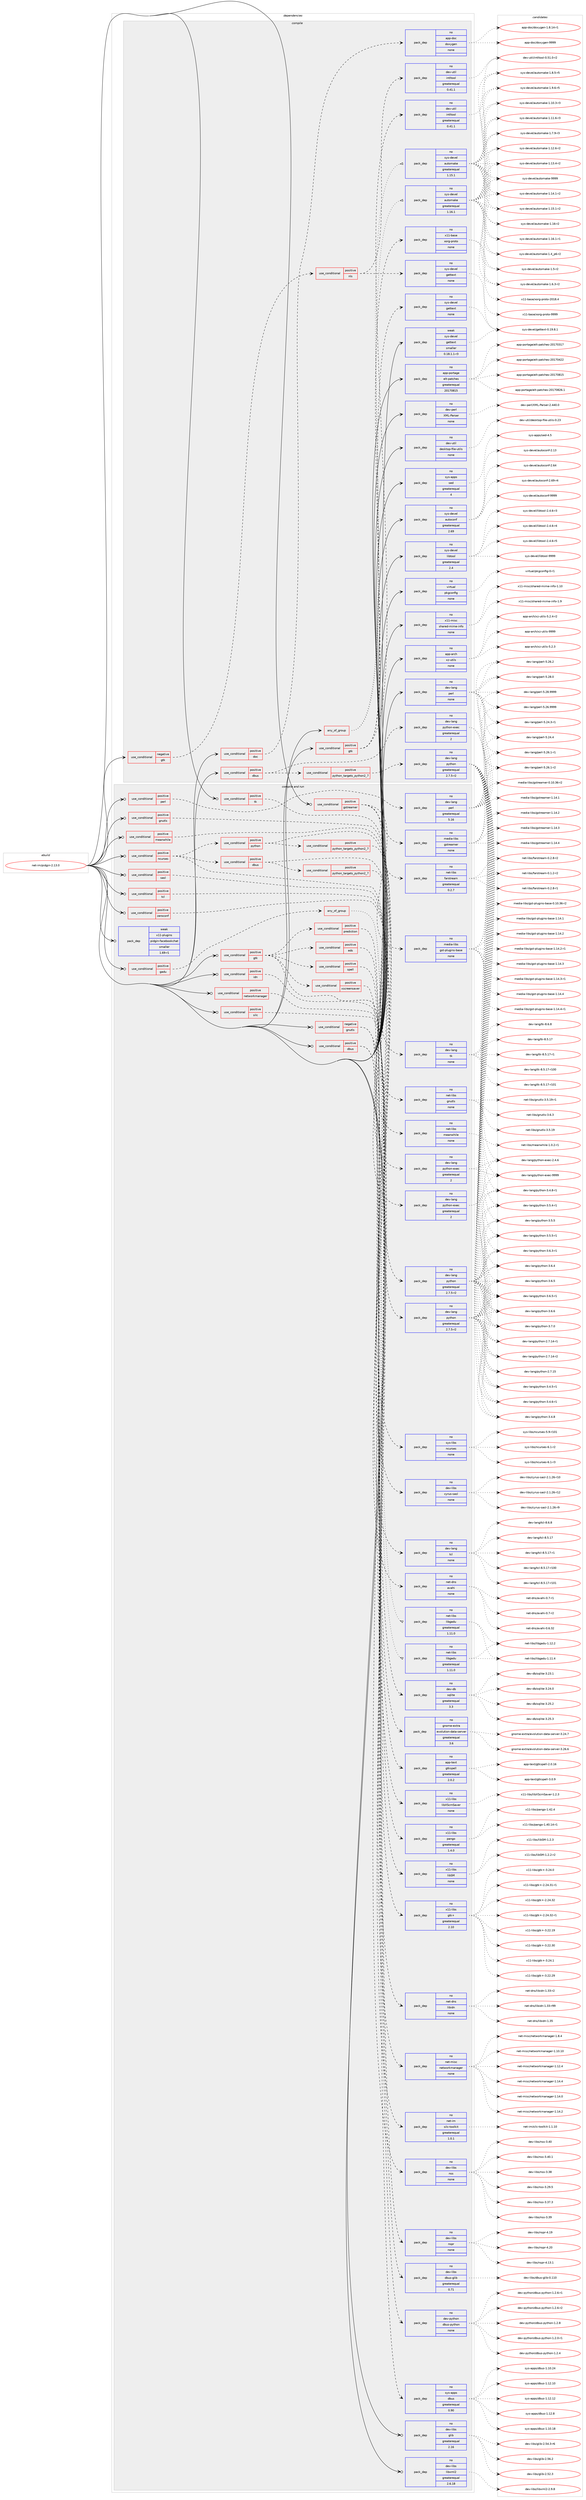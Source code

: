 digraph prolog {

# *************
# Graph options
# *************

newrank=true;
concentrate=true;
compound=true;
graph [rankdir=LR,fontname=Helvetica,fontsize=10,ranksep=1.5];#, ranksep=2.5, nodesep=0.2];
edge  [arrowhead=vee];
node  [fontname=Helvetica,fontsize=10];

# **********
# The ebuild
# **********

subgraph cluster_leftcol {
color=gray;
rank=same;
label=<<i>ebuild</i>>;
id [label="net-im/pidgin-2.13.0", color=red, width=4, href="../net-im/pidgin-2.13.0.svg"];
}

# ****************
# The dependencies
# ****************

subgraph cluster_midcol {
color=gray;
label=<<i>dependencies</i>>;
subgraph cluster_compile {
fillcolor="#eeeeee";
style=filled;
label=<<i>compile</i>>;
subgraph any111 {
dependency4234 [label=<<TABLE BORDER="0" CELLBORDER="1" CELLSPACING="0" CELLPADDING="4"><TR><TD CELLPADDING="10">any_of_group</TD></TR></TABLE>>, shape=none, color=red];subgraph pack3530 {
dependency4235 [label=<<TABLE BORDER="0" CELLBORDER="1" CELLSPACING="0" CELLPADDING="4" WIDTH="220"><TR><TD ROWSPAN="6" CELLPADDING="30">pack_dep</TD></TR><TR><TD WIDTH="110">no</TD></TR><TR><TD>sys-devel</TD></TR><TR><TD>automake</TD></TR><TR><TD>greaterequal</TD></TR><TR><TD>1.16.1</TD></TR></TABLE>>, shape=none, color=blue];
}
dependency4234:e -> dependency4235:w [weight=20,style="dotted",arrowhead="oinv"];
subgraph pack3531 {
dependency4236 [label=<<TABLE BORDER="0" CELLBORDER="1" CELLSPACING="0" CELLPADDING="4" WIDTH="220"><TR><TD ROWSPAN="6" CELLPADDING="30">pack_dep</TD></TR><TR><TD WIDTH="110">no</TD></TR><TR><TD>sys-devel</TD></TR><TR><TD>automake</TD></TR><TR><TD>greaterequal</TD></TR><TR><TD>1.15.1</TD></TR></TABLE>>, shape=none, color=blue];
}
dependency4234:e -> dependency4236:w [weight=20,style="dotted",arrowhead="oinv"];
}
id:e -> dependency4234:w [weight=20,style="solid",arrowhead="vee"];
subgraph cond588 {
dependency4237 [label=<<TABLE BORDER="0" CELLBORDER="1" CELLSPACING="0" CELLPADDING="4"><TR><TD ROWSPAN="3" CELLPADDING="10">use_conditional</TD></TR><TR><TD>negative</TD></TR><TR><TD>gtk</TD></TR></TABLE>>, shape=none, color=red];
subgraph cond589 {
dependency4238 [label=<<TABLE BORDER="0" CELLBORDER="1" CELLSPACING="0" CELLPADDING="4"><TR><TD ROWSPAN="3" CELLPADDING="10">use_conditional</TD></TR><TR><TD>positive</TD></TR><TR><TD>nls</TD></TR></TABLE>>, shape=none, color=red];
subgraph pack3532 {
dependency4239 [label=<<TABLE BORDER="0" CELLBORDER="1" CELLSPACING="0" CELLPADDING="4" WIDTH="220"><TR><TD ROWSPAN="6" CELLPADDING="30">pack_dep</TD></TR><TR><TD WIDTH="110">no</TD></TR><TR><TD>dev-util</TD></TR><TR><TD>intltool</TD></TR><TR><TD>greaterequal</TD></TR><TR><TD>0.41.1</TD></TR></TABLE>>, shape=none, color=blue];
}
dependency4238:e -> dependency4239:w [weight=20,style="dashed",arrowhead="vee"];
subgraph pack3533 {
dependency4240 [label=<<TABLE BORDER="0" CELLBORDER="1" CELLSPACING="0" CELLPADDING="4" WIDTH="220"><TR><TD ROWSPAN="6" CELLPADDING="30">pack_dep</TD></TR><TR><TD WIDTH="110">no</TD></TR><TR><TD>sys-devel</TD></TR><TR><TD>gettext</TD></TR><TR><TD>none</TD></TR><TR><TD></TD></TR></TABLE>>, shape=none, color=blue];
}
dependency4238:e -> dependency4240:w [weight=20,style="dashed",arrowhead="vee"];
}
dependency4237:e -> dependency4238:w [weight=20,style="dashed",arrowhead="vee"];
}
id:e -> dependency4237:w [weight=20,style="solid",arrowhead="vee"];
subgraph cond590 {
dependency4241 [label=<<TABLE BORDER="0" CELLBORDER="1" CELLSPACING="0" CELLPADDING="4"><TR><TD ROWSPAN="3" CELLPADDING="10">use_conditional</TD></TR><TR><TD>positive</TD></TR><TR><TD>dbus</TD></TR></TABLE>>, shape=none, color=red];
subgraph cond591 {
dependency4242 [label=<<TABLE BORDER="0" CELLBORDER="1" CELLSPACING="0" CELLPADDING="4"><TR><TD ROWSPAN="3" CELLPADDING="10">use_conditional</TD></TR><TR><TD>positive</TD></TR><TR><TD>python_targets_python2_7</TD></TR></TABLE>>, shape=none, color=red];
subgraph pack3534 {
dependency4243 [label=<<TABLE BORDER="0" CELLBORDER="1" CELLSPACING="0" CELLPADDING="4" WIDTH="220"><TR><TD ROWSPAN="6" CELLPADDING="30">pack_dep</TD></TR><TR><TD WIDTH="110">no</TD></TR><TR><TD>dev-lang</TD></TR><TR><TD>python</TD></TR><TR><TD>greaterequal</TD></TR><TR><TD>2.7.5-r2</TD></TR></TABLE>>, shape=none, color=blue];
}
dependency4242:e -> dependency4243:w [weight=20,style="dashed",arrowhead="vee"];
}
dependency4241:e -> dependency4242:w [weight=20,style="dashed",arrowhead="vee"];
subgraph pack3535 {
dependency4244 [label=<<TABLE BORDER="0" CELLBORDER="1" CELLSPACING="0" CELLPADDING="4" WIDTH="220"><TR><TD ROWSPAN="6" CELLPADDING="30">pack_dep</TD></TR><TR><TD WIDTH="110">no</TD></TR><TR><TD>dev-lang</TD></TR><TR><TD>python-exec</TD></TR><TR><TD>greaterequal</TD></TR><TR><TD>2</TD></TR></TABLE>>, shape=none, color=blue];
}
dependency4241:e -> dependency4244:w [weight=20,style="dashed",arrowhead="vee"];
}
id:e -> dependency4241:w [weight=20,style="solid",arrowhead="vee"];
subgraph cond592 {
dependency4245 [label=<<TABLE BORDER="0" CELLBORDER="1" CELLSPACING="0" CELLPADDING="4"><TR><TD ROWSPAN="3" CELLPADDING="10">use_conditional</TD></TR><TR><TD>positive</TD></TR><TR><TD>doc</TD></TR></TABLE>>, shape=none, color=red];
subgraph pack3536 {
dependency4246 [label=<<TABLE BORDER="0" CELLBORDER="1" CELLSPACING="0" CELLPADDING="4" WIDTH="220"><TR><TD ROWSPAN="6" CELLPADDING="30">pack_dep</TD></TR><TR><TD WIDTH="110">no</TD></TR><TR><TD>app-doc</TD></TR><TR><TD>doxygen</TD></TR><TR><TD>none</TD></TR><TR><TD></TD></TR></TABLE>>, shape=none, color=blue];
}
dependency4245:e -> dependency4246:w [weight=20,style="dashed",arrowhead="vee"];
}
id:e -> dependency4245:w [weight=20,style="solid",arrowhead="vee"];
subgraph cond593 {
dependency4247 [label=<<TABLE BORDER="0" CELLBORDER="1" CELLSPACING="0" CELLPADDING="4"><TR><TD ROWSPAN="3" CELLPADDING="10">use_conditional</TD></TR><TR><TD>positive</TD></TR><TR><TD>gtk</TD></TR></TABLE>>, shape=none, color=red];
subgraph pack3537 {
dependency4248 [label=<<TABLE BORDER="0" CELLBORDER="1" CELLSPACING="0" CELLPADDING="4" WIDTH="220"><TR><TD ROWSPAN="6" CELLPADDING="30">pack_dep</TD></TR><TR><TD WIDTH="110">no</TD></TR><TR><TD>x11-base</TD></TR><TR><TD>xorg-proto</TD></TR><TR><TD>none</TD></TR><TR><TD></TD></TR></TABLE>>, shape=none, color=blue];
}
dependency4247:e -> dependency4248:w [weight=20,style="dashed",arrowhead="vee"];
subgraph pack3538 {
dependency4249 [label=<<TABLE BORDER="0" CELLBORDER="1" CELLSPACING="0" CELLPADDING="4" WIDTH="220"><TR><TD ROWSPAN="6" CELLPADDING="30">pack_dep</TD></TR><TR><TD WIDTH="110">no</TD></TR><TR><TD>dev-util</TD></TR><TR><TD>intltool</TD></TR><TR><TD>greaterequal</TD></TR><TR><TD>0.41.1</TD></TR></TABLE>>, shape=none, color=blue];
}
dependency4247:e -> dependency4249:w [weight=20,style="dashed",arrowhead="vee"];
subgraph pack3539 {
dependency4250 [label=<<TABLE BORDER="0" CELLBORDER="1" CELLSPACING="0" CELLPADDING="4" WIDTH="220"><TR><TD ROWSPAN="6" CELLPADDING="30">pack_dep</TD></TR><TR><TD WIDTH="110">no</TD></TR><TR><TD>sys-devel</TD></TR><TR><TD>gettext</TD></TR><TR><TD>none</TD></TR><TR><TD></TD></TR></TABLE>>, shape=none, color=blue];
}
dependency4247:e -> dependency4250:w [weight=20,style="dashed",arrowhead="vee"];
}
id:e -> dependency4247:w [weight=20,style="solid",arrowhead="vee"];
subgraph pack3540 {
dependency4251 [label=<<TABLE BORDER="0" CELLBORDER="1" CELLSPACING="0" CELLPADDING="4" WIDTH="220"><TR><TD ROWSPAN="6" CELLPADDING="30">pack_dep</TD></TR><TR><TD WIDTH="110">no</TD></TR><TR><TD>app-arch</TD></TR><TR><TD>xz-utils</TD></TR><TR><TD>none</TD></TR><TR><TD></TD></TR></TABLE>>, shape=none, color=blue];
}
id:e -> dependency4251:w [weight=20,style="solid",arrowhead="vee"];
subgraph pack3541 {
dependency4252 [label=<<TABLE BORDER="0" CELLBORDER="1" CELLSPACING="0" CELLPADDING="4" WIDTH="220"><TR><TD ROWSPAN="6" CELLPADDING="30">pack_dep</TD></TR><TR><TD WIDTH="110">no</TD></TR><TR><TD>app-portage</TD></TR><TR><TD>elt-patches</TD></TR><TR><TD>greaterequal</TD></TR><TR><TD>20170815</TD></TR></TABLE>>, shape=none, color=blue];
}
id:e -> dependency4252:w [weight=20,style="solid",arrowhead="vee"];
subgraph pack3542 {
dependency4253 [label=<<TABLE BORDER="0" CELLBORDER="1" CELLSPACING="0" CELLPADDING="4" WIDTH="220"><TR><TD ROWSPAN="6" CELLPADDING="30">pack_dep</TD></TR><TR><TD WIDTH="110">no</TD></TR><TR><TD>dev-lang</TD></TR><TR><TD>perl</TD></TR><TR><TD>none</TD></TR><TR><TD></TD></TR></TABLE>>, shape=none, color=blue];
}
id:e -> dependency4253:w [weight=20,style="solid",arrowhead="vee"];
subgraph pack3543 {
dependency4254 [label=<<TABLE BORDER="0" CELLBORDER="1" CELLSPACING="0" CELLPADDING="4" WIDTH="220"><TR><TD ROWSPAN="6" CELLPADDING="30">pack_dep</TD></TR><TR><TD WIDTH="110">no</TD></TR><TR><TD>dev-perl</TD></TR><TR><TD>XML-Parser</TD></TR><TR><TD>none</TD></TR><TR><TD></TD></TR></TABLE>>, shape=none, color=blue];
}
id:e -> dependency4254:w [weight=20,style="solid",arrowhead="vee"];
subgraph pack3544 {
dependency4255 [label=<<TABLE BORDER="0" CELLBORDER="1" CELLSPACING="0" CELLPADDING="4" WIDTH="220"><TR><TD ROWSPAN="6" CELLPADDING="30">pack_dep</TD></TR><TR><TD WIDTH="110">no</TD></TR><TR><TD>dev-util</TD></TR><TR><TD>desktop-file-utils</TD></TR><TR><TD>none</TD></TR><TR><TD></TD></TR></TABLE>>, shape=none, color=blue];
}
id:e -> dependency4255:w [weight=20,style="solid",arrowhead="vee"];
subgraph pack3545 {
dependency4256 [label=<<TABLE BORDER="0" CELLBORDER="1" CELLSPACING="0" CELLPADDING="4" WIDTH="220"><TR><TD ROWSPAN="6" CELLPADDING="30">pack_dep</TD></TR><TR><TD WIDTH="110">no</TD></TR><TR><TD>sys-apps</TD></TR><TR><TD>sed</TD></TR><TR><TD>greaterequal</TD></TR><TR><TD>4</TD></TR></TABLE>>, shape=none, color=blue];
}
id:e -> dependency4256:w [weight=20,style="solid",arrowhead="vee"];
subgraph pack3546 {
dependency4257 [label=<<TABLE BORDER="0" CELLBORDER="1" CELLSPACING="0" CELLPADDING="4" WIDTH="220"><TR><TD ROWSPAN="6" CELLPADDING="30">pack_dep</TD></TR><TR><TD WIDTH="110">no</TD></TR><TR><TD>sys-devel</TD></TR><TR><TD>autoconf</TD></TR><TR><TD>greaterequal</TD></TR><TR><TD>2.69</TD></TR></TABLE>>, shape=none, color=blue];
}
id:e -> dependency4257:w [weight=20,style="solid",arrowhead="vee"];
subgraph pack3547 {
dependency4258 [label=<<TABLE BORDER="0" CELLBORDER="1" CELLSPACING="0" CELLPADDING="4" WIDTH="220"><TR><TD ROWSPAN="6" CELLPADDING="30">pack_dep</TD></TR><TR><TD WIDTH="110">no</TD></TR><TR><TD>sys-devel</TD></TR><TR><TD>libtool</TD></TR><TR><TD>greaterequal</TD></TR><TR><TD>2.4</TD></TR></TABLE>>, shape=none, color=blue];
}
id:e -> dependency4258:w [weight=20,style="solid",arrowhead="vee"];
subgraph pack3548 {
dependency4259 [label=<<TABLE BORDER="0" CELLBORDER="1" CELLSPACING="0" CELLPADDING="4" WIDTH="220"><TR><TD ROWSPAN="6" CELLPADDING="30">pack_dep</TD></TR><TR><TD WIDTH="110">no</TD></TR><TR><TD>virtual</TD></TR><TR><TD>pkgconfig</TD></TR><TR><TD>none</TD></TR><TR><TD></TD></TR></TABLE>>, shape=none, color=blue];
}
id:e -> dependency4259:w [weight=20,style="solid",arrowhead="vee"];
subgraph pack3549 {
dependency4260 [label=<<TABLE BORDER="0" CELLBORDER="1" CELLSPACING="0" CELLPADDING="4" WIDTH="220"><TR><TD ROWSPAN="6" CELLPADDING="30">pack_dep</TD></TR><TR><TD WIDTH="110">no</TD></TR><TR><TD>x11-misc</TD></TR><TR><TD>shared-mime-info</TD></TR><TR><TD>none</TD></TR><TR><TD></TD></TR></TABLE>>, shape=none, color=blue];
}
id:e -> dependency4260:w [weight=20,style="solid",arrowhead="vee"];
subgraph pack3550 {
dependency4261 [label=<<TABLE BORDER="0" CELLBORDER="1" CELLSPACING="0" CELLPADDING="4" WIDTH="220"><TR><TD ROWSPAN="6" CELLPADDING="30">pack_dep</TD></TR><TR><TD WIDTH="110">weak</TD></TR><TR><TD>sys-devel</TD></TR><TR><TD>gettext</TD></TR><TR><TD>smaller</TD></TR><TR><TD>0.18.1.1-r3</TD></TR></TABLE>>, shape=none, color=blue];
}
id:e -> dependency4261:w [weight=20,style="solid",arrowhead="vee"];
}
subgraph cluster_compileandrun {
fillcolor="#eeeeee";
style=filled;
label=<<i>compile and run</i>>;
subgraph cond594 {
dependency4262 [label=<<TABLE BORDER="0" CELLBORDER="1" CELLSPACING="0" CELLPADDING="4"><TR><TD ROWSPAN="3" CELLPADDING="10">use_conditional</TD></TR><TR><TD>negative</TD></TR><TR><TD>gnutls</TD></TR></TABLE>>, shape=none, color=red];
subgraph pack3551 {
dependency4263 [label=<<TABLE BORDER="0" CELLBORDER="1" CELLSPACING="0" CELLPADDING="4" WIDTH="220"><TR><TD ROWSPAN="6" CELLPADDING="30">pack_dep</TD></TR><TR><TD WIDTH="110">no</TD></TR><TR><TD>dev-libs</TD></TR><TR><TD>nspr</TD></TR><TR><TD>none</TD></TR><TR><TD></TD></TR></TABLE>>, shape=none, color=blue];
}
dependency4262:e -> dependency4263:w [weight=20,style="dashed",arrowhead="vee"];
subgraph pack3552 {
dependency4264 [label=<<TABLE BORDER="0" CELLBORDER="1" CELLSPACING="0" CELLPADDING="4" WIDTH="220"><TR><TD ROWSPAN="6" CELLPADDING="30">pack_dep</TD></TR><TR><TD WIDTH="110">no</TD></TR><TR><TD>dev-libs</TD></TR><TR><TD>nss</TD></TR><TR><TD>none</TD></TR><TR><TD></TD></TR></TABLE>>, shape=none, color=blue];
}
dependency4262:e -> dependency4264:w [weight=20,style="dashed",arrowhead="vee"];
}
id:e -> dependency4262:w [weight=20,style="solid",arrowhead="odotvee"];
subgraph cond595 {
dependency4265 [label=<<TABLE BORDER="0" CELLBORDER="1" CELLSPACING="0" CELLPADDING="4"><TR><TD ROWSPAN="3" CELLPADDING="10">use_conditional</TD></TR><TR><TD>positive</TD></TR><TR><TD>dbus</TD></TR></TABLE>>, shape=none, color=red];
subgraph pack3553 {
dependency4266 [label=<<TABLE BORDER="0" CELLBORDER="1" CELLSPACING="0" CELLPADDING="4" WIDTH="220"><TR><TD ROWSPAN="6" CELLPADDING="30">pack_dep</TD></TR><TR><TD WIDTH="110">no</TD></TR><TR><TD>dev-libs</TD></TR><TR><TD>dbus-glib</TD></TR><TR><TD>greaterequal</TD></TR><TR><TD>0.71</TD></TR></TABLE>>, shape=none, color=blue];
}
dependency4265:e -> dependency4266:w [weight=20,style="dashed",arrowhead="vee"];
subgraph pack3554 {
dependency4267 [label=<<TABLE BORDER="0" CELLBORDER="1" CELLSPACING="0" CELLPADDING="4" WIDTH="220"><TR><TD ROWSPAN="6" CELLPADDING="30">pack_dep</TD></TR><TR><TD WIDTH="110">no</TD></TR><TR><TD>sys-apps</TD></TR><TR><TD>dbus</TD></TR><TR><TD>greaterequal</TD></TR><TR><TD>0.90</TD></TR></TABLE>>, shape=none, color=blue];
}
dependency4265:e -> dependency4267:w [weight=20,style="dashed",arrowhead="vee"];
subgraph pack3555 {
dependency4268 [label=<<TABLE BORDER="0" CELLBORDER="1" CELLSPACING="0" CELLPADDING="4" WIDTH="220"><TR><TD ROWSPAN="6" CELLPADDING="30">pack_dep</TD></TR><TR><TD WIDTH="110">no</TD></TR><TR><TD>dev-python</TD></TR><TR><TD>dbus-python</TD></TR><TR><TD>none</TD></TR><TR><TD></TD></TR></TABLE>>, shape=none, color=blue];
}
dependency4265:e -> dependency4268:w [weight=20,style="dashed",arrowhead="vee"];
}
id:e -> dependency4265:w [weight=20,style="solid",arrowhead="odotvee"];
subgraph cond596 {
dependency4269 [label=<<TABLE BORDER="0" CELLBORDER="1" CELLSPACING="0" CELLPADDING="4"><TR><TD ROWSPAN="3" CELLPADDING="10">use_conditional</TD></TR><TR><TD>positive</TD></TR><TR><TD>gadu</TD></TR></TABLE>>, shape=none, color=red];
subgraph any112 {
dependency4270 [label=<<TABLE BORDER="0" CELLBORDER="1" CELLSPACING="0" CELLPADDING="4"><TR><TD CELLPADDING="10">any_of_group</TD></TR></TABLE>>, shape=none, color=red];subgraph pack3556 {
dependency4271 [label=<<TABLE BORDER="0" CELLBORDER="1" CELLSPACING="0" CELLPADDING="4" WIDTH="220"><TR><TD ROWSPAN="6" CELLPADDING="30">pack_dep</TD></TR><TR><TD WIDTH="110">no</TD></TR><TR><TD>net-libs</TD></TR><TR><TD>libgadu</TD></TR><TR><TD>greaterequal</TD></TR><TR><TD>1.11.0</TD></TR></TABLE>>, shape=none, color=blue];
}
dependency4270:e -> dependency4271:w [weight=20,style="dotted",arrowhead="oinv"];
subgraph pack3557 {
dependency4272 [label=<<TABLE BORDER="0" CELLBORDER="1" CELLSPACING="0" CELLPADDING="4" WIDTH="220"><TR><TD ROWSPAN="6" CELLPADDING="30">pack_dep</TD></TR><TR><TD WIDTH="110">no</TD></TR><TR><TD>net-libs</TD></TR><TR><TD>libgadu</TD></TR><TR><TD>greaterequal</TD></TR><TR><TD>1.11.0</TD></TR></TABLE>>, shape=none, color=blue];
}
dependency4270:e -> dependency4272:w [weight=20,style="dotted",arrowhead="oinv"];
}
dependency4269:e -> dependency4270:w [weight=20,style="dashed",arrowhead="vee"];
}
id:e -> dependency4269:w [weight=20,style="solid",arrowhead="odotvee"];
subgraph cond597 {
dependency4273 [label=<<TABLE BORDER="0" CELLBORDER="1" CELLSPACING="0" CELLPADDING="4"><TR><TD ROWSPAN="3" CELLPADDING="10">use_conditional</TD></TR><TR><TD>positive</TD></TR><TR><TD>gnutls</TD></TR></TABLE>>, shape=none, color=red];
subgraph pack3558 {
dependency4274 [label=<<TABLE BORDER="0" CELLBORDER="1" CELLSPACING="0" CELLPADDING="4" WIDTH="220"><TR><TD ROWSPAN="6" CELLPADDING="30">pack_dep</TD></TR><TR><TD WIDTH="110">no</TD></TR><TR><TD>net-libs</TD></TR><TR><TD>gnutls</TD></TR><TR><TD>none</TD></TR><TR><TD></TD></TR></TABLE>>, shape=none, color=blue];
}
dependency4273:e -> dependency4274:w [weight=20,style="dashed",arrowhead="vee"];
}
id:e -> dependency4273:w [weight=20,style="solid",arrowhead="odotvee"];
subgraph cond598 {
dependency4275 [label=<<TABLE BORDER="0" CELLBORDER="1" CELLSPACING="0" CELLPADDING="4"><TR><TD ROWSPAN="3" CELLPADDING="10">use_conditional</TD></TR><TR><TD>positive</TD></TR><TR><TD>gstreamer</TD></TR></TABLE>>, shape=none, color=red];
subgraph pack3559 {
dependency4276 [label=<<TABLE BORDER="0" CELLBORDER="1" CELLSPACING="0" CELLPADDING="4" WIDTH="220"><TR><TD ROWSPAN="6" CELLPADDING="30">pack_dep</TD></TR><TR><TD WIDTH="110">no</TD></TR><TR><TD>media-libs</TD></TR><TR><TD>gstreamer</TD></TR><TR><TD>none</TD></TR><TR><TD></TD></TR></TABLE>>, shape=none, color=blue];
}
dependency4275:e -> dependency4276:w [weight=20,style="dashed",arrowhead="vee"];
subgraph pack3560 {
dependency4277 [label=<<TABLE BORDER="0" CELLBORDER="1" CELLSPACING="0" CELLPADDING="4" WIDTH="220"><TR><TD ROWSPAN="6" CELLPADDING="30">pack_dep</TD></TR><TR><TD WIDTH="110">no</TD></TR><TR><TD>media-libs</TD></TR><TR><TD>gst-plugins-base</TD></TR><TR><TD>none</TD></TR><TR><TD></TD></TR></TABLE>>, shape=none, color=blue];
}
dependency4275:e -> dependency4277:w [weight=20,style="dashed",arrowhead="vee"];
subgraph pack3561 {
dependency4278 [label=<<TABLE BORDER="0" CELLBORDER="1" CELLSPACING="0" CELLPADDING="4" WIDTH="220"><TR><TD ROWSPAN="6" CELLPADDING="30">pack_dep</TD></TR><TR><TD WIDTH="110">no</TD></TR><TR><TD>net-libs</TD></TR><TR><TD>farstream</TD></TR><TR><TD>greaterequal</TD></TR><TR><TD>0.2.7</TD></TR></TABLE>>, shape=none, color=blue];
}
dependency4275:e -> dependency4278:w [weight=20,style="dashed",arrowhead="vee"];
}
id:e -> dependency4275:w [weight=20,style="solid",arrowhead="odotvee"];
subgraph cond599 {
dependency4279 [label=<<TABLE BORDER="0" CELLBORDER="1" CELLSPACING="0" CELLPADDING="4"><TR><TD ROWSPAN="3" CELLPADDING="10">use_conditional</TD></TR><TR><TD>positive</TD></TR><TR><TD>gtk</TD></TR></TABLE>>, shape=none, color=red];
subgraph pack3562 {
dependency4280 [label=<<TABLE BORDER="0" CELLBORDER="1" CELLSPACING="0" CELLPADDING="4" WIDTH="220"><TR><TD ROWSPAN="6" CELLPADDING="30">pack_dep</TD></TR><TR><TD WIDTH="110">no</TD></TR><TR><TD>x11-libs</TD></TR><TR><TD>gtk+</TD></TR><TR><TD>greaterequal</TD></TR><TR><TD>2.10</TD></TR></TABLE>>, shape=none, color=blue];
}
dependency4279:e -> dependency4280:w [weight=20,style="dashed",arrowhead="vee"];
subgraph pack3563 {
dependency4281 [label=<<TABLE BORDER="0" CELLBORDER="1" CELLSPACING="0" CELLPADDING="4" WIDTH="220"><TR><TD ROWSPAN="6" CELLPADDING="30">pack_dep</TD></TR><TR><TD WIDTH="110">no</TD></TR><TR><TD>x11-libs</TD></TR><TR><TD>libSM</TD></TR><TR><TD>none</TD></TR><TR><TD></TD></TR></TABLE>>, shape=none, color=blue];
}
dependency4279:e -> dependency4281:w [weight=20,style="dashed",arrowhead="vee"];
subgraph pack3564 {
dependency4282 [label=<<TABLE BORDER="0" CELLBORDER="1" CELLSPACING="0" CELLPADDING="4" WIDTH="220"><TR><TD ROWSPAN="6" CELLPADDING="30">pack_dep</TD></TR><TR><TD WIDTH="110">no</TD></TR><TR><TD>x11-libs</TD></TR><TR><TD>pango</TD></TR><TR><TD>greaterequal</TD></TR><TR><TD>1.4.0</TD></TR></TABLE>>, shape=none, color=blue];
}
dependency4279:e -> dependency4282:w [weight=20,style="dashed",arrowhead="vee"];
subgraph cond600 {
dependency4283 [label=<<TABLE BORDER="0" CELLBORDER="1" CELLSPACING="0" CELLPADDING="4"><TR><TD ROWSPAN="3" CELLPADDING="10">use_conditional</TD></TR><TR><TD>positive</TD></TR><TR><TD>xscreensaver</TD></TR></TABLE>>, shape=none, color=red];
subgraph pack3565 {
dependency4284 [label=<<TABLE BORDER="0" CELLBORDER="1" CELLSPACING="0" CELLPADDING="4" WIDTH="220"><TR><TD ROWSPAN="6" CELLPADDING="30">pack_dep</TD></TR><TR><TD WIDTH="110">no</TD></TR><TR><TD>x11-libs</TD></TR><TR><TD>libXScrnSaver</TD></TR><TR><TD>none</TD></TR><TR><TD></TD></TR></TABLE>>, shape=none, color=blue];
}
dependency4283:e -> dependency4284:w [weight=20,style="dashed",arrowhead="vee"];
}
dependency4279:e -> dependency4283:w [weight=20,style="dashed",arrowhead="vee"];
subgraph cond601 {
dependency4285 [label=<<TABLE BORDER="0" CELLBORDER="1" CELLSPACING="0" CELLPADDING="4"><TR><TD ROWSPAN="3" CELLPADDING="10">use_conditional</TD></TR><TR><TD>positive</TD></TR><TR><TD>spell</TD></TR></TABLE>>, shape=none, color=red];
subgraph pack3566 {
dependency4286 [label=<<TABLE BORDER="0" CELLBORDER="1" CELLSPACING="0" CELLPADDING="4" WIDTH="220"><TR><TD ROWSPAN="6" CELLPADDING="30">pack_dep</TD></TR><TR><TD WIDTH="110">no</TD></TR><TR><TD>app-text</TD></TR><TR><TD>gtkspell</TD></TR><TR><TD>greaterequal</TD></TR><TR><TD>2.0.2</TD></TR></TABLE>>, shape=none, color=blue];
}
dependency4285:e -> dependency4286:w [weight=20,style="dashed",arrowhead="vee"];
}
dependency4279:e -> dependency4285:w [weight=20,style="dashed",arrowhead="vee"];
subgraph cond602 {
dependency4287 [label=<<TABLE BORDER="0" CELLBORDER="1" CELLSPACING="0" CELLPADDING="4"><TR><TD ROWSPAN="3" CELLPADDING="10">use_conditional</TD></TR><TR><TD>positive</TD></TR><TR><TD>eds</TD></TR></TABLE>>, shape=none, color=red];
subgraph pack3567 {
dependency4288 [label=<<TABLE BORDER="0" CELLBORDER="1" CELLSPACING="0" CELLPADDING="4" WIDTH="220"><TR><TD ROWSPAN="6" CELLPADDING="30">pack_dep</TD></TR><TR><TD WIDTH="110">no</TD></TR><TR><TD>gnome-extra</TD></TR><TR><TD>evolution-data-server</TD></TR><TR><TD>greaterequal</TD></TR><TR><TD>3.6</TD></TR></TABLE>>, shape=none, color=blue];
}
dependency4287:e -> dependency4288:w [weight=20,style="dashed",arrowhead="vee"];
}
dependency4279:e -> dependency4287:w [weight=20,style="dashed",arrowhead="vee"];
subgraph cond603 {
dependency4289 [label=<<TABLE BORDER="0" CELLBORDER="1" CELLSPACING="0" CELLPADDING="4"><TR><TD ROWSPAN="3" CELLPADDING="10">use_conditional</TD></TR><TR><TD>positive</TD></TR><TR><TD>prediction</TD></TR></TABLE>>, shape=none, color=red];
subgraph pack3568 {
dependency4290 [label=<<TABLE BORDER="0" CELLBORDER="1" CELLSPACING="0" CELLPADDING="4" WIDTH="220"><TR><TD ROWSPAN="6" CELLPADDING="30">pack_dep</TD></TR><TR><TD WIDTH="110">no</TD></TR><TR><TD>dev-db</TD></TR><TR><TD>sqlite</TD></TR><TR><TD>greaterequal</TD></TR><TR><TD>3.3</TD></TR></TABLE>>, shape=none, color=blue];
}
dependency4289:e -> dependency4290:w [weight=20,style="dashed",arrowhead="vee"];
}
dependency4279:e -> dependency4289:w [weight=20,style="dashed",arrowhead="vee"];
}
id:e -> dependency4279:w [weight=20,style="solid",arrowhead="odotvee"];
subgraph cond604 {
dependency4291 [label=<<TABLE BORDER="0" CELLBORDER="1" CELLSPACING="0" CELLPADDING="4"><TR><TD ROWSPAN="3" CELLPADDING="10">use_conditional</TD></TR><TR><TD>positive</TD></TR><TR><TD>idn</TD></TR></TABLE>>, shape=none, color=red];
subgraph pack3569 {
dependency4292 [label=<<TABLE BORDER="0" CELLBORDER="1" CELLSPACING="0" CELLPADDING="4" WIDTH="220"><TR><TD ROWSPAN="6" CELLPADDING="30">pack_dep</TD></TR><TR><TD WIDTH="110">no</TD></TR><TR><TD>net-dns</TD></TR><TR><TD>libidn</TD></TR><TR><TD>none</TD></TR><TR><TD></TD></TR></TABLE>>, shape=none, color=blue];
}
dependency4291:e -> dependency4292:w [weight=20,style="dashed",arrowhead="vee"];
}
id:e -> dependency4291:w [weight=20,style="solid",arrowhead="odotvee"];
subgraph cond605 {
dependency4293 [label=<<TABLE BORDER="0" CELLBORDER="1" CELLSPACING="0" CELLPADDING="4"><TR><TD ROWSPAN="3" CELLPADDING="10">use_conditional</TD></TR><TR><TD>positive</TD></TR><TR><TD>meanwhile</TD></TR></TABLE>>, shape=none, color=red];
subgraph pack3570 {
dependency4294 [label=<<TABLE BORDER="0" CELLBORDER="1" CELLSPACING="0" CELLPADDING="4" WIDTH="220"><TR><TD ROWSPAN="6" CELLPADDING="30">pack_dep</TD></TR><TR><TD WIDTH="110">no</TD></TR><TR><TD>net-libs</TD></TR><TR><TD>meanwhile</TD></TR><TR><TD>none</TD></TR><TR><TD></TD></TR></TABLE>>, shape=none, color=blue];
}
dependency4293:e -> dependency4294:w [weight=20,style="dashed",arrowhead="vee"];
}
id:e -> dependency4293:w [weight=20,style="solid",arrowhead="odotvee"];
subgraph cond606 {
dependency4295 [label=<<TABLE BORDER="0" CELLBORDER="1" CELLSPACING="0" CELLPADDING="4"><TR><TD ROWSPAN="3" CELLPADDING="10">use_conditional</TD></TR><TR><TD>positive</TD></TR><TR><TD>ncurses</TD></TR></TABLE>>, shape=none, color=red];
subgraph pack3571 {
dependency4296 [label=<<TABLE BORDER="0" CELLBORDER="1" CELLSPACING="0" CELLPADDING="4" WIDTH="220"><TR><TD ROWSPAN="6" CELLPADDING="30">pack_dep</TD></TR><TR><TD WIDTH="110">no</TD></TR><TR><TD>sys-libs</TD></TR><TR><TD>ncurses</TD></TR><TR><TD>none</TD></TR><TR><TD></TD></TR></TABLE>>, shape=none, color=blue];
}
dependency4295:e -> dependency4296:w [weight=20,style="dashed",arrowhead="vee"];
subgraph cond607 {
dependency4297 [label=<<TABLE BORDER="0" CELLBORDER="1" CELLSPACING="0" CELLPADDING="4"><TR><TD ROWSPAN="3" CELLPADDING="10">use_conditional</TD></TR><TR><TD>positive</TD></TR><TR><TD>dbus</TD></TR></TABLE>>, shape=none, color=red];
subgraph cond608 {
dependency4298 [label=<<TABLE BORDER="0" CELLBORDER="1" CELLSPACING="0" CELLPADDING="4"><TR><TD ROWSPAN="3" CELLPADDING="10">use_conditional</TD></TR><TR><TD>positive</TD></TR><TR><TD>python_targets_python2_7</TD></TR></TABLE>>, shape=none, color=red];
subgraph pack3572 {
dependency4299 [label=<<TABLE BORDER="0" CELLBORDER="1" CELLSPACING="0" CELLPADDING="4" WIDTH="220"><TR><TD ROWSPAN="6" CELLPADDING="30">pack_dep</TD></TR><TR><TD WIDTH="110">no</TD></TR><TR><TD>dev-lang</TD></TR><TR><TD>python</TD></TR><TR><TD>greaterequal</TD></TR><TR><TD>2.7.5-r2</TD></TR></TABLE>>, shape=none, color=blue];
}
dependency4298:e -> dependency4299:w [weight=20,style="dashed",arrowhead="vee"];
}
dependency4297:e -> dependency4298:w [weight=20,style="dashed",arrowhead="vee"];
subgraph pack3573 {
dependency4300 [label=<<TABLE BORDER="0" CELLBORDER="1" CELLSPACING="0" CELLPADDING="4" WIDTH="220"><TR><TD ROWSPAN="6" CELLPADDING="30">pack_dep</TD></TR><TR><TD WIDTH="110">no</TD></TR><TR><TD>dev-lang</TD></TR><TR><TD>python-exec</TD></TR><TR><TD>greaterequal</TD></TR><TR><TD>2</TD></TR></TABLE>>, shape=none, color=blue];
}
dependency4297:e -> dependency4300:w [weight=20,style="dashed",arrowhead="vee"];
}
dependency4295:e -> dependency4297:w [weight=20,style="dashed",arrowhead="vee"];
subgraph cond609 {
dependency4301 [label=<<TABLE BORDER="0" CELLBORDER="1" CELLSPACING="0" CELLPADDING="4"><TR><TD ROWSPAN="3" CELLPADDING="10">use_conditional</TD></TR><TR><TD>positive</TD></TR><TR><TD>python</TD></TR></TABLE>>, shape=none, color=red];
subgraph cond610 {
dependency4302 [label=<<TABLE BORDER="0" CELLBORDER="1" CELLSPACING="0" CELLPADDING="4"><TR><TD ROWSPAN="3" CELLPADDING="10">use_conditional</TD></TR><TR><TD>positive</TD></TR><TR><TD>python_targets_python2_7</TD></TR></TABLE>>, shape=none, color=red];
subgraph pack3574 {
dependency4303 [label=<<TABLE BORDER="0" CELLBORDER="1" CELLSPACING="0" CELLPADDING="4" WIDTH="220"><TR><TD ROWSPAN="6" CELLPADDING="30">pack_dep</TD></TR><TR><TD WIDTH="110">no</TD></TR><TR><TD>dev-lang</TD></TR><TR><TD>python</TD></TR><TR><TD>greaterequal</TD></TR><TR><TD>2.7.5-r2</TD></TR></TABLE>>, shape=none, color=blue];
}
dependency4302:e -> dependency4303:w [weight=20,style="dashed",arrowhead="vee"];
}
dependency4301:e -> dependency4302:w [weight=20,style="dashed",arrowhead="vee"];
subgraph pack3575 {
dependency4304 [label=<<TABLE BORDER="0" CELLBORDER="1" CELLSPACING="0" CELLPADDING="4" WIDTH="220"><TR><TD ROWSPAN="6" CELLPADDING="30">pack_dep</TD></TR><TR><TD WIDTH="110">no</TD></TR><TR><TD>dev-lang</TD></TR><TR><TD>python-exec</TD></TR><TR><TD>greaterequal</TD></TR><TR><TD>2</TD></TR></TABLE>>, shape=none, color=blue];
}
dependency4301:e -> dependency4304:w [weight=20,style="dashed",arrowhead="vee"];
}
dependency4295:e -> dependency4301:w [weight=20,style="dashed",arrowhead="vee"];
}
id:e -> dependency4295:w [weight=20,style="solid",arrowhead="odotvee"];
subgraph cond611 {
dependency4305 [label=<<TABLE BORDER="0" CELLBORDER="1" CELLSPACING="0" CELLPADDING="4"><TR><TD ROWSPAN="3" CELLPADDING="10">use_conditional</TD></TR><TR><TD>positive</TD></TR><TR><TD>networkmanager</TD></TR></TABLE>>, shape=none, color=red];
subgraph pack3576 {
dependency4306 [label=<<TABLE BORDER="0" CELLBORDER="1" CELLSPACING="0" CELLPADDING="4" WIDTH="220"><TR><TD ROWSPAN="6" CELLPADDING="30">pack_dep</TD></TR><TR><TD WIDTH="110">no</TD></TR><TR><TD>net-misc</TD></TR><TR><TD>networkmanager</TD></TR><TR><TD>none</TD></TR><TR><TD></TD></TR></TABLE>>, shape=none, color=blue];
}
dependency4305:e -> dependency4306:w [weight=20,style="dashed",arrowhead="vee"];
}
id:e -> dependency4305:w [weight=20,style="solid",arrowhead="odotvee"];
subgraph cond612 {
dependency4307 [label=<<TABLE BORDER="0" CELLBORDER="1" CELLSPACING="0" CELLPADDING="4"><TR><TD ROWSPAN="3" CELLPADDING="10">use_conditional</TD></TR><TR><TD>positive</TD></TR><TR><TD>perl</TD></TR></TABLE>>, shape=none, color=red];
subgraph pack3577 {
dependency4308 [label=<<TABLE BORDER="0" CELLBORDER="1" CELLSPACING="0" CELLPADDING="4" WIDTH="220"><TR><TD ROWSPAN="6" CELLPADDING="30">pack_dep</TD></TR><TR><TD WIDTH="110">no</TD></TR><TR><TD>dev-lang</TD></TR><TR><TD>perl</TD></TR><TR><TD>greaterequal</TD></TR><TR><TD>5.16</TD></TR></TABLE>>, shape=none, color=blue];
}
dependency4307:e -> dependency4308:w [weight=20,style="dashed",arrowhead="vee"];
}
id:e -> dependency4307:w [weight=20,style="solid",arrowhead="odotvee"];
subgraph cond613 {
dependency4309 [label=<<TABLE BORDER="0" CELLBORDER="1" CELLSPACING="0" CELLPADDING="4"><TR><TD ROWSPAN="3" CELLPADDING="10">use_conditional</TD></TR><TR><TD>positive</TD></TR><TR><TD>sasl</TD></TR></TABLE>>, shape=none, color=red];
subgraph pack3578 {
dependency4310 [label=<<TABLE BORDER="0" CELLBORDER="1" CELLSPACING="0" CELLPADDING="4" WIDTH="220"><TR><TD ROWSPAN="6" CELLPADDING="30">pack_dep</TD></TR><TR><TD WIDTH="110">no</TD></TR><TR><TD>dev-libs</TD></TR><TR><TD>cyrus-sasl</TD></TR><TR><TD>none</TD></TR><TR><TD></TD></TR></TABLE>>, shape=none, color=blue];
}
dependency4309:e -> dependency4310:w [weight=20,style="dashed",arrowhead="vee"];
}
id:e -> dependency4309:w [weight=20,style="solid",arrowhead="odotvee"];
subgraph cond614 {
dependency4311 [label=<<TABLE BORDER="0" CELLBORDER="1" CELLSPACING="0" CELLPADDING="4"><TR><TD ROWSPAN="3" CELLPADDING="10">use_conditional</TD></TR><TR><TD>positive</TD></TR><TR><TD>silc</TD></TR></TABLE>>, shape=none, color=red];
subgraph pack3579 {
dependency4312 [label=<<TABLE BORDER="0" CELLBORDER="1" CELLSPACING="0" CELLPADDING="4" WIDTH="220"><TR><TD ROWSPAN="6" CELLPADDING="30">pack_dep</TD></TR><TR><TD WIDTH="110">no</TD></TR><TR><TD>net-im</TD></TR><TR><TD>silc-toolkit</TD></TR><TR><TD>greaterequal</TD></TR><TR><TD>1.0.1</TD></TR></TABLE>>, shape=none, color=blue];
}
dependency4311:e -> dependency4312:w [weight=20,style="dashed",arrowhead="vee"];
}
id:e -> dependency4311:w [weight=20,style="solid",arrowhead="odotvee"];
subgraph cond615 {
dependency4313 [label=<<TABLE BORDER="0" CELLBORDER="1" CELLSPACING="0" CELLPADDING="4"><TR><TD ROWSPAN="3" CELLPADDING="10">use_conditional</TD></TR><TR><TD>positive</TD></TR><TR><TD>tcl</TD></TR></TABLE>>, shape=none, color=red];
subgraph pack3580 {
dependency4314 [label=<<TABLE BORDER="0" CELLBORDER="1" CELLSPACING="0" CELLPADDING="4" WIDTH="220"><TR><TD ROWSPAN="6" CELLPADDING="30">pack_dep</TD></TR><TR><TD WIDTH="110">no</TD></TR><TR><TD>dev-lang</TD></TR><TR><TD>tcl</TD></TR><TR><TD>none</TD></TR><TR><TD></TD></TR></TABLE>>, shape=none, color=blue];
}
dependency4313:e -> dependency4314:w [weight=20,style="dashed",arrowhead="vee"];
}
id:e -> dependency4313:w [weight=20,style="solid",arrowhead="odotvee"];
subgraph cond616 {
dependency4315 [label=<<TABLE BORDER="0" CELLBORDER="1" CELLSPACING="0" CELLPADDING="4"><TR><TD ROWSPAN="3" CELLPADDING="10">use_conditional</TD></TR><TR><TD>positive</TD></TR><TR><TD>tk</TD></TR></TABLE>>, shape=none, color=red];
subgraph pack3581 {
dependency4316 [label=<<TABLE BORDER="0" CELLBORDER="1" CELLSPACING="0" CELLPADDING="4" WIDTH="220"><TR><TD ROWSPAN="6" CELLPADDING="30">pack_dep</TD></TR><TR><TD WIDTH="110">no</TD></TR><TR><TD>dev-lang</TD></TR><TR><TD>tk</TD></TR><TR><TD>none</TD></TR><TR><TD></TD></TR></TABLE>>, shape=none, color=blue];
}
dependency4315:e -> dependency4316:w [weight=20,style="dashed",arrowhead="vee"];
}
id:e -> dependency4315:w [weight=20,style="solid",arrowhead="odotvee"];
subgraph cond617 {
dependency4317 [label=<<TABLE BORDER="0" CELLBORDER="1" CELLSPACING="0" CELLPADDING="4"><TR><TD ROWSPAN="3" CELLPADDING="10">use_conditional</TD></TR><TR><TD>positive</TD></TR><TR><TD>zeroconf</TD></TR></TABLE>>, shape=none, color=red];
subgraph pack3582 {
dependency4318 [label=<<TABLE BORDER="0" CELLBORDER="1" CELLSPACING="0" CELLPADDING="4" WIDTH="220"><TR><TD ROWSPAN="6" CELLPADDING="30">pack_dep</TD></TR><TR><TD WIDTH="110">no</TD></TR><TR><TD>net-dns</TD></TR><TR><TD>avahi</TD></TR><TR><TD>none</TD></TR><TR><TD></TD></TR></TABLE>>, shape=none, color=blue];
}
dependency4317:e -> dependency4318:w [weight=20,style="dashed",arrowhead="vee"];
}
id:e -> dependency4317:w [weight=20,style="solid",arrowhead="odotvee"];
subgraph pack3583 {
dependency4319 [label=<<TABLE BORDER="0" CELLBORDER="1" CELLSPACING="0" CELLPADDING="4" WIDTH="220"><TR><TD ROWSPAN="6" CELLPADDING="30">pack_dep</TD></TR><TR><TD WIDTH="110">no</TD></TR><TR><TD>dev-libs</TD></TR><TR><TD>glib</TD></TR><TR><TD>greaterequal</TD></TR><TR><TD>2.16</TD></TR></TABLE>>, shape=none, color=blue];
}
id:e -> dependency4319:w [weight=20,style="solid",arrowhead="odotvee"];
subgraph pack3584 {
dependency4320 [label=<<TABLE BORDER="0" CELLBORDER="1" CELLSPACING="0" CELLPADDING="4" WIDTH="220"><TR><TD ROWSPAN="6" CELLPADDING="30">pack_dep</TD></TR><TR><TD WIDTH="110">no</TD></TR><TR><TD>dev-libs</TD></TR><TR><TD>libxml2</TD></TR><TR><TD>greaterequal</TD></TR><TR><TD>2.6.18</TD></TR></TABLE>>, shape=none, color=blue];
}
id:e -> dependency4320:w [weight=20,style="solid",arrowhead="odotvee"];
subgraph pack3585 {
dependency4321 [label=<<TABLE BORDER="0" CELLBORDER="1" CELLSPACING="0" CELLPADDING="4" WIDTH="220"><TR><TD ROWSPAN="6" CELLPADDING="30">pack_dep</TD></TR><TR><TD WIDTH="110">weak</TD></TR><TR><TD>x11-plugins</TD></TR><TR><TD>pidgin-facebookchat</TD></TR><TR><TD>smaller</TD></TR><TR><TD>1.69-r1</TD></TR></TABLE>>, shape=none, color=blue];
}
id:e -> dependency4321:w [weight=20,style="solid",arrowhead="odotvee"];
}
subgraph cluster_run {
fillcolor="#eeeeee";
style=filled;
label=<<i>run</i>>;
}
}

# **************
# The candidates
# **************

subgraph cluster_choices {
rank=same;
color=gray;
label=<<i>candidates</i>>;

subgraph choice3530 {
color=black;
nodesep=1;
choice11512111545100101118101108479711711611110997107101454946494846514511451 [label="sys-devel/automake-1.10.3-r3", color=red, width=4,href="../sys-devel/automake-1.10.3-r3.svg"];
choice11512111545100101118101108479711711611110997107101454946494946544511451 [label="sys-devel/automake-1.11.6-r3", color=red, width=4,href="../sys-devel/automake-1.11.6-r3.svg"];
choice11512111545100101118101108479711711611110997107101454946495046544511450 [label="sys-devel/automake-1.12.6-r2", color=red, width=4,href="../sys-devel/automake-1.12.6-r2.svg"];
choice11512111545100101118101108479711711611110997107101454946495146524511450 [label="sys-devel/automake-1.13.4-r2", color=red, width=4,href="../sys-devel/automake-1.13.4-r2.svg"];
choice11512111545100101118101108479711711611110997107101454946495246494511450 [label="sys-devel/automake-1.14.1-r2", color=red, width=4,href="../sys-devel/automake-1.14.1-r2.svg"];
choice11512111545100101118101108479711711611110997107101454946495346494511450 [label="sys-devel/automake-1.15.1-r2", color=red, width=4,href="../sys-devel/automake-1.15.1-r2.svg"];
choice1151211154510010111810110847971171161111099710710145494649544511450 [label="sys-devel/automake-1.16-r2", color=red, width=4,href="../sys-devel/automake-1.16-r2.svg"];
choice11512111545100101118101108479711711611110997107101454946495446494511449 [label="sys-devel/automake-1.16.1-r1", color=red, width=4,href="../sys-devel/automake-1.16.1-r1.svg"];
choice115121115451001011181011084797117116111109971071014549465295112544511450 [label="sys-devel/automake-1.4_p6-r2", color=red, width=4,href="../sys-devel/automake-1.4_p6-r2.svg"];
choice11512111545100101118101108479711711611110997107101454946534511450 [label="sys-devel/automake-1.5-r2", color=red, width=4,href="../sys-devel/automake-1.5-r2.svg"];
choice115121115451001011181011084797117116111109971071014549465446514511450 [label="sys-devel/automake-1.6.3-r2", color=red, width=4,href="../sys-devel/automake-1.6.3-r2.svg"];
choice115121115451001011181011084797117116111109971071014549465546574511451 [label="sys-devel/automake-1.7.9-r3", color=red, width=4,href="../sys-devel/automake-1.7.9-r3.svg"];
choice115121115451001011181011084797117116111109971071014549465646534511453 [label="sys-devel/automake-1.8.5-r5", color=red, width=4,href="../sys-devel/automake-1.8.5-r5.svg"];
choice115121115451001011181011084797117116111109971071014549465746544511453 [label="sys-devel/automake-1.9.6-r5", color=red, width=4,href="../sys-devel/automake-1.9.6-r5.svg"];
choice115121115451001011181011084797117116111109971071014557575757 [label="sys-devel/automake-9999", color=red, width=4,href="../sys-devel/automake-9999.svg"];
dependency4235:e -> choice11512111545100101118101108479711711611110997107101454946494846514511451:w [style=dotted,weight="100"];
dependency4235:e -> choice11512111545100101118101108479711711611110997107101454946494946544511451:w [style=dotted,weight="100"];
dependency4235:e -> choice11512111545100101118101108479711711611110997107101454946495046544511450:w [style=dotted,weight="100"];
dependency4235:e -> choice11512111545100101118101108479711711611110997107101454946495146524511450:w [style=dotted,weight="100"];
dependency4235:e -> choice11512111545100101118101108479711711611110997107101454946495246494511450:w [style=dotted,weight="100"];
dependency4235:e -> choice11512111545100101118101108479711711611110997107101454946495346494511450:w [style=dotted,weight="100"];
dependency4235:e -> choice1151211154510010111810110847971171161111099710710145494649544511450:w [style=dotted,weight="100"];
dependency4235:e -> choice11512111545100101118101108479711711611110997107101454946495446494511449:w [style=dotted,weight="100"];
dependency4235:e -> choice115121115451001011181011084797117116111109971071014549465295112544511450:w [style=dotted,weight="100"];
dependency4235:e -> choice11512111545100101118101108479711711611110997107101454946534511450:w [style=dotted,weight="100"];
dependency4235:e -> choice115121115451001011181011084797117116111109971071014549465446514511450:w [style=dotted,weight="100"];
dependency4235:e -> choice115121115451001011181011084797117116111109971071014549465546574511451:w [style=dotted,weight="100"];
dependency4235:e -> choice115121115451001011181011084797117116111109971071014549465646534511453:w [style=dotted,weight="100"];
dependency4235:e -> choice115121115451001011181011084797117116111109971071014549465746544511453:w [style=dotted,weight="100"];
dependency4235:e -> choice115121115451001011181011084797117116111109971071014557575757:w [style=dotted,weight="100"];
}
subgraph choice3531 {
color=black;
nodesep=1;
choice11512111545100101118101108479711711611110997107101454946494846514511451 [label="sys-devel/automake-1.10.3-r3", color=red, width=4,href="../sys-devel/automake-1.10.3-r3.svg"];
choice11512111545100101118101108479711711611110997107101454946494946544511451 [label="sys-devel/automake-1.11.6-r3", color=red, width=4,href="../sys-devel/automake-1.11.6-r3.svg"];
choice11512111545100101118101108479711711611110997107101454946495046544511450 [label="sys-devel/automake-1.12.6-r2", color=red, width=4,href="../sys-devel/automake-1.12.6-r2.svg"];
choice11512111545100101118101108479711711611110997107101454946495146524511450 [label="sys-devel/automake-1.13.4-r2", color=red, width=4,href="../sys-devel/automake-1.13.4-r2.svg"];
choice11512111545100101118101108479711711611110997107101454946495246494511450 [label="sys-devel/automake-1.14.1-r2", color=red, width=4,href="../sys-devel/automake-1.14.1-r2.svg"];
choice11512111545100101118101108479711711611110997107101454946495346494511450 [label="sys-devel/automake-1.15.1-r2", color=red, width=4,href="../sys-devel/automake-1.15.1-r2.svg"];
choice1151211154510010111810110847971171161111099710710145494649544511450 [label="sys-devel/automake-1.16-r2", color=red, width=4,href="../sys-devel/automake-1.16-r2.svg"];
choice11512111545100101118101108479711711611110997107101454946495446494511449 [label="sys-devel/automake-1.16.1-r1", color=red, width=4,href="../sys-devel/automake-1.16.1-r1.svg"];
choice115121115451001011181011084797117116111109971071014549465295112544511450 [label="sys-devel/automake-1.4_p6-r2", color=red, width=4,href="../sys-devel/automake-1.4_p6-r2.svg"];
choice11512111545100101118101108479711711611110997107101454946534511450 [label="sys-devel/automake-1.5-r2", color=red, width=4,href="../sys-devel/automake-1.5-r2.svg"];
choice115121115451001011181011084797117116111109971071014549465446514511450 [label="sys-devel/automake-1.6.3-r2", color=red, width=4,href="../sys-devel/automake-1.6.3-r2.svg"];
choice115121115451001011181011084797117116111109971071014549465546574511451 [label="sys-devel/automake-1.7.9-r3", color=red, width=4,href="../sys-devel/automake-1.7.9-r3.svg"];
choice115121115451001011181011084797117116111109971071014549465646534511453 [label="sys-devel/automake-1.8.5-r5", color=red, width=4,href="../sys-devel/automake-1.8.5-r5.svg"];
choice115121115451001011181011084797117116111109971071014549465746544511453 [label="sys-devel/automake-1.9.6-r5", color=red, width=4,href="../sys-devel/automake-1.9.6-r5.svg"];
choice115121115451001011181011084797117116111109971071014557575757 [label="sys-devel/automake-9999", color=red, width=4,href="../sys-devel/automake-9999.svg"];
dependency4236:e -> choice11512111545100101118101108479711711611110997107101454946494846514511451:w [style=dotted,weight="100"];
dependency4236:e -> choice11512111545100101118101108479711711611110997107101454946494946544511451:w [style=dotted,weight="100"];
dependency4236:e -> choice11512111545100101118101108479711711611110997107101454946495046544511450:w [style=dotted,weight="100"];
dependency4236:e -> choice11512111545100101118101108479711711611110997107101454946495146524511450:w [style=dotted,weight="100"];
dependency4236:e -> choice11512111545100101118101108479711711611110997107101454946495246494511450:w [style=dotted,weight="100"];
dependency4236:e -> choice11512111545100101118101108479711711611110997107101454946495346494511450:w [style=dotted,weight="100"];
dependency4236:e -> choice1151211154510010111810110847971171161111099710710145494649544511450:w [style=dotted,weight="100"];
dependency4236:e -> choice11512111545100101118101108479711711611110997107101454946495446494511449:w [style=dotted,weight="100"];
dependency4236:e -> choice115121115451001011181011084797117116111109971071014549465295112544511450:w [style=dotted,weight="100"];
dependency4236:e -> choice11512111545100101118101108479711711611110997107101454946534511450:w [style=dotted,weight="100"];
dependency4236:e -> choice115121115451001011181011084797117116111109971071014549465446514511450:w [style=dotted,weight="100"];
dependency4236:e -> choice115121115451001011181011084797117116111109971071014549465546574511451:w [style=dotted,weight="100"];
dependency4236:e -> choice115121115451001011181011084797117116111109971071014549465646534511453:w [style=dotted,weight="100"];
dependency4236:e -> choice115121115451001011181011084797117116111109971071014549465746544511453:w [style=dotted,weight="100"];
dependency4236:e -> choice115121115451001011181011084797117116111109971071014557575757:w [style=dotted,weight="100"];
}
subgraph choice3532 {
color=black;
nodesep=1;
choice1001011184511711610510847105110116108116111111108454846534946484511450 [label="dev-util/intltool-0.51.0-r2", color=red, width=4,href="../dev-util/intltool-0.51.0-r2.svg"];
dependency4239:e -> choice1001011184511711610510847105110116108116111111108454846534946484511450:w [style=dotted,weight="100"];
}
subgraph choice3533 {
color=black;
nodesep=1;
choice1151211154510010111810110847103101116116101120116454846495746564649 [label="sys-devel/gettext-0.19.8.1", color=red, width=4,href="../sys-devel/gettext-0.19.8.1.svg"];
dependency4240:e -> choice1151211154510010111810110847103101116116101120116454846495746564649:w [style=dotted,weight="100"];
}
subgraph choice3534 {
color=black;
nodesep=1;
choice100101118451089711010347112121116104111110455046554649524511449 [label="dev-lang/python-2.7.14-r1", color=red, width=4,href="../dev-lang/python-2.7.14-r1.svg"];
choice100101118451089711010347112121116104111110455046554649524511450 [label="dev-lang/python-2.7.14-r2", color=red, width=4,href="../dev-lang/python-2.7.14-r2.svg"];
choice10010111845108971101034711212111610411111045504655464953 [label="dev-lang/python-2.7.15", color=red, width=4,href="../dev-lang/python-2.7.15.svg"];
choice1001011184510897110103471121211161041111104551465246534511449 [label="dev-lang/python-3.4.5-r1", color=red, width=4,href="../dev-lang/python-3.4.5-r1.svg"];
choice1001011184510897110103471121211161041111104551465246544511449 [label="dev-lang/python-3.4.6-r1", color=red, width=4,href="../dev-lang/python-3.4.6-r1.svg"];
choice100101118451089711010347112121116104111110455146524656 [label="dev-lang/python-3.4.8", color=red, width=4,href="../dev-lang/python-3.4.8.svg"];
choice1001011184510897110103471121211161041111104551465246564511449 [label="dev-lang/python-3.4.8-r1", color=red, width=4,href="../dev-lang/python-3.4.8-r1.svg"];
choice1001011184510897110103471121211161041111104551465346524511449 [label="dev-lang/python-3.5.4-r1", color=red, width=4,href="../dev-lang/python-3.5.4-r1.svg"];
choice100101118451089711010347112121116104111110455146534653 [label="dev-lang/python-3.5.5", color=red, width=4,href="../dev-lang/python-3.5.5.svg"];
choice1001011184510897110103471121211161041111104551465346534511449 [label="dev-lang/python-3.5.5-r1", color=red, width=4,href="../dev-lang/python-3.5.5-r1.svg"];
choice1001011184510897110103471121211161041111104551465446514511449 [label="dev-lang/python-3.6.3-r1", color=red, width=4,href="../dev-lang/python-3.6.3-r1.svg"];
choice100101118451089711010347112121116104111110455146544652 [label="dev-lang/python-3.6.4", color=red, width=4,href="../dev-lang/python-3.6.4.svg"];
choice100101118451089711010347112121116104111110455146544653 [label="dev-lang/python-3.6.5", color=red, width=4,href="../dev-lang/python-3.6.5.svg"];
choice1001011184510897110103471121211161041111104551465446534511449 [label="dev-lang/python-3.6.5-r1", color=red, width=4,href="../dev-lang/python-3.6.5-r1.svg"];
choice100101118451089711010347112121116104111110455146544654 [label="dev-lang/python-3.6.6", color=red, width=4,href="../dev-lang/python-3.6.6.svg"];
choice100101118451089711010347112121116104111110455146554648 [label="dev-lang/python-3.7.0", color=red, width=4,href="../dev-lang/python-3.7.0.svg"];
dependency4243:e -> choice100101118451089711010347112121116104111110455046554649524511449:w [style=dotted,weight="100"];
dependency4243:e -> choice100101118451089711010347112121116104111110455046554649524511450:w [style=dotted,weight="100"];
dependency4243:e -> choice10010111845108971101034711212111610411111045504655464953:w [style=dotted,weight="100"];
dependency4243:e -> choice1001011184510897110103471121211161041111104551465246534511449:w [style=dotted,weight="100"];
dependency4243:e -> choice1001011184510897110103471121211161041111104551465246544511449:w [style=dotted,weight="100"];
dependency4243:e -> choice100101118451089711010347112121116104111110455146524656:w [style=dotted,weight="100"];
dependency4243:e -> choice1001011184510897110103471121211161041111104551465246564511449:w [style=dotted,weight="100"];
dependency4243:e -> choice1001011184510897110103471121211161041111104551465346524511449:w [style=dotted,weight="100"];
dependency4243:e -> choice100101118451089711010347112121116104111110455146534653:w [style=dotted,weight="100"];
dependency4243:e -> choice1001011184510897110103471121211161041111104551465346534511449:w [style=dotted,weight="100"];
dependency4243:e -> choice1001011184510897110103471121211161041111104551465446514511449:w [style=dotted,weight="100"];
dependency4243:e -> choice100101118451089711010347112121116104111110455146544652:w [style=dotted,weight="100"];
dependency4243:e -> choice100101118451089711010347112121116104111110455146544653:w [style=dotted,weight="100"];
dependency4243:e -> choice1001011184510897110103471121211161041111104551465446534511449:w [style=dotted,weight="100"];
dependency4243:e -> choice100101118451089711010347112121116104111110455146544654:w [style=dotted,weight="100"];
dependency4243:e -> choice100101118451089711010347112121116104111110455146554648:w [style=dotted,weight="100"];
}
subgraph choice3535 {
color=black;
nodesep=1;
choice1001011184510897110103471121211161041111104510112010199455046524654 [label="dev-lang/python-exec-2.4.6", color=red, width=4,href="../dev-lang/python-exec-2.4.6.svg"];
choice10010111845108971101034711212111610411111045101120101994557575757 [label="dev-lang/python-exec-9999", color=red, width=4,href="../dev-lang/python-exec-9999.svg"];
dependency4244:e -> choice1001011184510897110103471121211161041111104510112010199455046524654:w [style=dotted,weight="100"];
dependency4244:e -> choice10010111845108971101034711212111610411111045101120101994557575757:w [style=dotted,weight="100"];
}
subgraph choice3536 {
color=black;
nodesep=1;
choice97112112451001119947100111120121103101110454946564649524511449 [label="app-doc/doxygen-1.8.14-r1", color=red, width=4,href="../app-doc/doxygen-1.8.14-r1.svg"];
choice971121124510011199471001111201211031011104557575757 [label="app-doc/doxygen-9999", color=red, width=4,href="../app-doc/doxygen-9999.svg"];
dependency4246:e -> choice97112112451001119947100111120121103101110454946564649524511449:w [style=dotted,weight="100"];
dependency4246:e -> choice971121124510011199471001111201211031011104557575757:w [style=dotted,weight="100"];
}
subgraph choice3537 {
color=black;
nodesep=1;
choice1204949459897115101471201111141034511211411111611145504849564652 [label="x11-base/xorg-proto-2018.4", color=red, width=4,href="../x11-base/xorg-proto-2018.4.svg"];
choice120494945989711510147120111114103451121141111161114557575757 [label="x11-base/xorg-proto-9999", color=red, width=4,href="../x11-base/xorg-proto-9999.svg"];
dependency4248:e -> choice1204949459897115101471201111141034511211411111611145504849564652:w [style=dotted,weight="100"];
dependency4248:e -> choice120494945989711510147120111114103451121141111161114557575757:w [style=dotted,weight="100"];
}
subgraph choice3538 {
color=black;
nodesep=1;
choice1001011184511711610510847105110116108116111111108454846534946484511450 [label="dev-util/intltool-0.51.0-r2", color=red, width=4,href="../dev-util/intltool-0.51.0-r2.svg"];
dependency4249:e -> choice1001011184511711610510847105110116108116111111108454846534946484511450:w [style=dotted,weight="100"];
}
subgraph choice3539 {
color=black;
nodesep=1;
choice1151211154510010111810110847103101116116101120116454846495746564649 [label="sys-devel/gettext-0.19.8.1", color=red, width=4,href="../sys-devel/gettext-0.19.8.1.svg"];
dependency4250:e -> choice1151211154510010111810110847103101116116101120116454846495746564649:w [style=dotted,weight="100"];
}
subgraph choice3540 {
color=black;
nodesep=1;
choice971121124597114991044712012245117116105108115455346504651 [label="app-arch/xz-utils-5.2.3", color=red, width=4,href="../app-arch/xz-utils-5.2.3.svg"];
choice9711211245971149910447120122451171161051081154553465046524511450 [label="app-arch/xz-utils-5.2.4-r2", color=red, width=4,href="../app-arch/xz-utils-5.2.4-r2.svg"];
choice9711211245971149910447120122451171161051081154557575757 [label="app-arch/xz-utils-9999", color=red, width=4,href="../app-arch/xz-utils-9999.svg"];
dependency4251:e -> choice971121124597114991044712012245117116105108115455346504651:w [style=dotted,weight="100"];
dependency4251:e -> choice9711211245971149910447120122451171161051081154553465046524511450:w [style=dotted,weight="100"];
dependency4251:e -> choice9711211245971149910447120122451171161051081154557575757:w [style=dotted,weight="100"];
}
subgraph choice3541 {
color=black;
nodesep=1;
choice97112112451121111141169710310147101108116451129711699104101115455048495548514955 [label="app-portage/elt-patches-20170317", color=red, width=4,href="../app-portage/elt-patches-20170317.svg"];
choice97112112451121111141169710310147101108116451129711699104101115455048495548525050 [label="app-portage/elt-patches-20170422", color=red, width=4,href="../app-portage/elt-patches-20170422.svg"];
choice97112112451121111141169710310147101108116451129711699104101115455048495548564953 [label="app-portage/elt-patches-20170815", color=red, width=4,href="../app-portage/elt-patches-20170815.svg"];
choice971121124511211111411697103101471011081164511297116991041011154550484955485650544649 [label="app-portage/elt-patches-20170826.1", color=red, width=4,href="../app-portage/elt-patches-20170826.1.svg"];
dependency4252:e -> choice97112112451121111141169710310147101108116451129711699104101115455048495548514955:w [style=dotted,weight="100"];
dependency4252:e -> choice97112112451121111141169710310147101108116451129711699104101115455048495548525050:w [style=dotted,weight="100"];
dependency4252:e -> choice97112112451121111141169710310147101108116451129711699104101115455048495548564953:w [style=dotted,weight="100"];
dependency4252:e -> choice971121124511211111411697103101471011081164511297116991041011154550484955485650544649:w [style=dotted,weight="100"];
}
subgraph choice3542 {
color=black;
nodesep=1;
choice100101118451089711010347112101114108455346505246514511449 [label="dev-lang/perl-5.24.3-r1", color=red, width=4,href="../dev-lang/perl-5.24.3-r1.svg"];
choice10010111845108971101034711210111410845534650524652 [label="dev-lang/perl-5.24.4", color=red, width=4,href="../dev-lang/perl-5.24.4.svg"];
choice100101118451089711010347112101114108455346505446494511449 [label="dev-lang/perl-5.26.1-r1", color=red, width=4,href="../dev-lang/perl-5.26.1-r1.svg"];
choice100101118451089711010347112101114108455346505446494511450 [label="dev-lang/perl-5.26.1-r2", color=red, width=4,href="../dev-lang/perl-5.26.1-r2.svg"];
choice10010111845108971101034711210111410845534650544650 [label="dev-lang/perl-5.26.2", color=red, width=4,href="../dev-lang/perl-5.26.2.svg"];
choice10010111845108971101034711210111410845534650544657575757 [label="dev-lang/perl-5.26.9999", color=red, width=4,href="../dev-lang/perl-5.26.9999.svg"];
choice10010111845108971101034711210111410845534650564648 [label="dev-lang/perl-5.28.0", color=red, width=4,href="../dev-lang/perl-5.28.0.svg"];
choice10010111845108971101034711210111410845534650564657575757 [label="dev-lang/perl-5.28.9999", color=red, width=4,href="../dev-lang/perl-5.28.9999.svg"];
dependency4253:e -> choice100101118451089711010347112101114108455346505246514511449:w [style=dotted,weight="100"];
dependency4253:e -> choice10010111845108971101034711210111410845534650524652:w [style=dotted,weight="100"];
dependency4253:e -> choice100101118451089711010347112101114108455346505446494511449:w [style=dotted,weight="100"];
dependency4253:e -> choice100101118451089711010347112101114108455346505446494511450:w [style=dotted,weight="100"];
dependency4253:e -> choice10010111845108971101034711210111410845534650544650:w [style=dotted,weight="100"];
dependency4253:e -> choice10010111845108971101034711210111410845534650544657575757:w [style=dotted,weight="100"];
dependency4253:e -> choice10010111845108971101034711210111410845534650564648:w [style=dotted,weight="100"];
dependency4253:e -> choice10010111845108971101034711210111410845534650564657575757:w [style=dotted,weight="100"];
}
subgraph choice3543 {
color=black;
nodesep=1;
choice10010111845112101114108478877764580971141151011144550465252484648 [label="dev-perl/XML-Parser-2.440.0", color=red, width=4,href="../dev-perl/XML-Parser-2.440.0.svg"];
dependency4254:e -> choice10010111845112101114108478877764580971141151011144550465252484648:w [style=dotted,weight="100"];
}
subgraph choice3544 {
color=black;
nodesep=1;
choice100101118451171161051084710010111510711611111245102105108101451171161051081154548465051 [label="dev-util/desktop-file-utils-0.23", color=red, width=4,href="../dev-util/desktop-file-utils-0.23.svg"];
dependency4255:e -> choice100101118451171161051084710010111510711611111245102105108101451171161051081154548465051:w [style=dotted,weight="100"];
}
subgraph choice3545 {
color=black;
nodesep=1;
choice11512111545971121121154711510110045524653 [label="sys-apps/sed-4.5", color=red, width=4,href="../sys-apps/sed-4.5.svg"];
dependency4256:e -> choice11512111545971121121154711510110045524653:w [style=dotted,weight="100"];
}
subgraph choice3546 {
color=black;
nodesep=1;
choice115121115451001011181011084797117116111991111101024550464951 [label="sys-devel/autoconf-2.13", color=red, width=4,href="../sys-devel/autoconf-2.13.svg"];
choice115121115451001011181011084797117116111991111101024550465452 [label="sys-devel/autoconf-2.64", color=red, width=4,href="../sys-devel/autoconf-2.64.svg"];
choice1151211154510010111810110847971171161119911111010245504654574511452 [label="sys-devel/autoconf-2.69-r4", color=red, width=4,href="../sys-devel/autoconf-2.69-r4.svg"];
choice115121115451001011181011084797117116111991111101024557575757 [label="sys-devel/autoconf-9999", color=red, width=4,href="../sys-devel/autoconf-9999.svg"];
dependency4257:e -> choice115121115451001011181011084797117116111991111101024550464951:w [style=dotted,weight="100"];
dependency4257:e -> choice115121115451001011181011084797117116111991111101024550465452:w [style=dotted,weight="100"];
dependency4257:e -> choice1151211154510010111810110847971171161119911111010245504654574511452:w [style=dotted,weight="100"];
dependency4257:e -> choice115121115451001011181011084797117116111991111101024557575757:w [style=dotted,weight="100"];
}
subgraph choice3547 {
color=black;
nodesep=1;
choice1151211154510010111810110847108105981161111111084550465246544511451 [label="sys-devel/libtool-2.4.6-r3", color=red, width=4,href="../sys-devel/libtool-2.4.6-r3.svg"];
choice1151211154510010111810110847108105981161111111084550465246544511452 [label="sys-devel/libtool-2.4.6-r4", color=red, width=4,href="../sys-devel/libtool-2.4.6-r4.svg"];
choice1151211154510010111810110847108105981161111111084550465246544511453 [label="sys-devel/libtool-2.4.6-r5", color=red, width=4,href="../sys-devel/libtool-2.4.6-r5.svg"];
choice1151211154510010111810110847108105981161111111084557575757 [label="sys-devel/libtool-9999", color=red, width=4,href="../sys-devel/libtool-9999.svg"];
dependency4258:e -> choice1151211154510010111810110847108105981161111111084550465246544511451:w [style=dotted,weight="100"];
dependency4258:e -> choice1151211154510010111810110847108105981161111111084550465246544511452:w [style=dotted,weight="100"];
dependency4258:e -> choice1151211154510010111810110847108105981161111111084550465246544511453:w [style=dotted,weight="100"];
dependency4258:e -> choice1151211154510010111810110847108105981161111111084557575757:w [style=dotted,weight="100"];
}
subgraph choice3548 {
color=black;
nodesep=1;
choice11810511411611797108471121071039911111010210510345484511449 [label="virtual/pkgconfig-0-r1", color=red, width=4,href="../virtual/pkgconfig-0-r1.svg"];
dependency4259:e -> choice11810511411611797108471121071039911111010210510345484511449:w [style=dotted,weight="100"];
}
subgraph choice3549 {
color=black;
nodesep=1;
choice12049494510910511599471151049711410110045109105109101451051101021114549464948 [label="x11-misc/shared-mime-info-1.10", color=red, width=4,href="../x11-misc/shared-mime-info-1.10.svg"];
choice120494945109105115994711510497114101100451091051091014510511010211145494657 [label="x11-misc/shared-mime-info-1.9", color=red, width=4,href="../x11-misc/shared-mime-info-1.9.svg"];
dependency4260:e -> choice12049494510910511599471151049711410110045109105109101451051101021114549464948:w [style=dotted,weight="100"];
dependency4260:e -> choice120494945109105115994711510497114101100451091051091014510511010211145494657:w [style=dotted,weight="100"];
}
subgraph choice3550 {
color=black;
nodesep=1;
choice1151211154510010111810110847103101116116101120116454846495746564649 [label="sys-devel/gettext-0.19.8.1", color=red, width=4,href="../sys-devel/gettext-0.19.8.1.svg"];
dependency4261:e -> choice1151211154510010111810110847103101116116101120116454846495746564649:w [style=dotted,weight="100"];
}
subgraph choice3551 {
color=black;
nodesep=1;
choice10010111845108105981154711011511211445524649514649 [label="dev-libs/nspr-4.13.1", color=red, width=4,href="../dev-libs/nspr-4.13.1.svg"];
choice1001011184510810598115471101151121144552464957 [label="dev-libs/nspr-4.19", color=red, width=4,href="../dev-libs/nspr-4.19.svg"];
choice1001011184510810598115471101151121144552465048 [label="dev-libs/nspr-4.20", color=red, width=4,href="../dev-libs/nspr-4.20.svg"];
dependency4263:e -> choice10010111845108105981154711011511211445524649514649:w [style=dotted,weight="100"];
dependency4263:e -> choice1001011184510810598115471101151121144552464957:w [style=dotted,weight="100"];
dependency4263:e -> choice1001011184510810598115471101151121144552465048:w [style=dotted,weight="100"];
}
subgraph choice3552 {
color=black;
nodesep=1;
choice1001011184510810598115471101151154551465156 [label="dev-libs/nss-3.38", color=red, width=4,href="../dev-libs/nss-3.38.svg"];
choice10010111845108105981154711011511545514650574653 [label="dev-libs/nss-3.29.5", color=red, width=4,href="../dev-libs/nss-3.29.5.svg"];
choice10010111845108105981154711011511545514651554651 [label="dev-libs/nss-3.37.3", color=red, width=4,href="../dev-libs/nss-3.37.3.svg"];
choice1001011184510810598115471101151154551465157 [label="dev-libs/nss-3.39", color=red, width=4,href="../dev-libs/nss-3.39.svg"];
choice1001011184510810598115471101151154551465248 [label="dev-libs/nss-3.40", color=red, width=4,href="../dev-libs/nss-3.40.svg"];
choice10010111845108105981154711011511545514652484649 [label="dev-libs/nss-3.40.1", color=red, width=4,href="../dev-libs/nss-3.40.1.svg"];
dependency4264:e -> choice1001011184510810598115471101151154551465156:w [style=dotted,weight="100"];
dependency4264:e -> choice10010111845108105981154711011511545514650574653:w [style=dotted,weight="100"];
dependency4264:e -> choice10010111845108105981154711011511545514651554651:w [style=dotted,weight="100"];
dependency4264:e -> choice1001011184510810598115471101151154551465157:w [style=dotted,weight="100"];
dependency4264:e -> choice1001011184510810598115471101151154551465248:w [style=dotted,weight="100"];
dependency4264:e -> choice10010111845108105981154711011511545514652484649:w [style=dotted,weight="100"];
}
subgraph choice3553 {
color=black;
nodesep=1;
choice100101118451081059811547100981171154510310810598454846494948 [label="dev-libs/dbus-glib-0.110", color=red, width=4,href="../dev-libs/dbus-glib-0.110.svg"];
dependency4266:e -> choice100101118451081059811547100981171154510310810598454846494948:w [style=dotted,weight="100"];
}
subgraph choice3554 {
color=black;
nodesep=1;
choice1151211154597112112115471009811711545494649504656 [label="sys-apps/dbus-1.12.8", color=red, width=4,href="../sys-apps/dbus-1.12.8.svg"];
choice115121115459711211211547100981171154549464948464956 [label="sys-apps/dbus-1.10.18", color=red, width=4,href="../sys-apps/dbus-1.10.18.svg"];
choice115121115459711211211547100981171154549464948465052 [label="sys-apps/dbus-1.10.24", color=red, width=4,href="../sys-apps/dbus-1.10.24.svg"];
choice115121115459711211211547100981171154549464950464948 [label="sys-apps/dbus-1.12.10", color=red, width=4,href="../sys-apps/dbus-1.12.10.svg"];
choice115121115459711211211547100981171154549464950464950 [label="sys-apps/dbus-1.12.12", color=red, width=4,href="../sys-apps/dbus-1.12.12.svg"];
dependency4267:e -> choice1151211154597112112115471009811711545494649504656:w [style=dotted,weight="100"];
dependency4267:e -> choice115121115459711211211547100981171154549464948464956:w [style=dotted,weight="100"];
dependency4267:e -> choice115121115459711211211547100981171154549464948465052:w [style=dotted,weight="100"];
dependency4267:e -> choice115121115459711211211547100981171154549464950464948:w [style=dotted,weight="100"];
dependency4267:e -> choice115121115459711211211547100981171154549464950464950:w [style=dotted,weight="100"];
}
subgraph choice3555 {
color=black;
nodesep=1;
choice100101118451121211161041111104710098117115451121211161041111104549465046484511449 [label="dev-python/dbus-python-1.2.0-r1", color=red, width=4,href="../dev-python/dbus-python-1.2.0-r1.svg"];
choice10010111845112121116104111110471009811711545112121116104111110454946504652 [label="dev-python/dbus-python-1.2.4", color=red, width=4,href="../dev-python/dbus-python-1.2.4.svg"];
choice100101118451121211161041111104710098117115451121211161041111104549465046544511449 [label="dev-python/dbus-python-1.2.6-r1", color=red, width=4,href="../dev-python/dbus-python-1.2.6-r1.svg"];
choice100101118451121211161041111104710098117115451121211161041111104549465046544511450 [label="dev-python/dbus-python-1.2.6-r2", color=red, width=4,href="../dev-python/dbus-python-1.2.6-r2.svg"];
choice10010111845112121116104111110471009811711545112121116104111110454946504656 [label="dev-python/dbus-python-1.2.8", color=red, width=4,href="../dev-python/dbus-python-1.2.8.svg"];
dependency4268:e -> choice100101118451121211161041111104710098117115451121211161041111104549465046484511449:w [style=dotted,weight="100"];
dependency4268:e -> choice10010111845112121116104111110471009811711545112121116104111110454946504652:w [style=dotted,weight="100"];
dependency4268:e -> choice100101118451121211161041111104710098117115451121211161041111104549465046544511449:w [style=dotted,weight="100"];
dependency4268:e -> choice100101118451121211161041111104710098117115451121211161041111104549465046544511450:w [style=dotted,weight="100"];
dependency4268:e -> choice10010111845112121116104111110471009811711545112121116104111110454946504656:w [style=dotted,weight="100"];
}
subgraph choice3556 {
color=black;
nodesep=1;
choice110101116451081059811547108105981039710011745494649494652 [label="net-libs/libgadu-1.11.4", color=red, width=4,href="../net-libs/libgadu-1.11.4.svg"];
choice110101116451081059811547108105981039710011745494649504650 [label="net-libs/libgadu-1.12.2", color=red, width=4,href="../net-libs/libgadu-1.12.2.svg"];
dependency4271:e -> choice110101116451081059811547108105981039710011745494649494652:w [style=dotted,weight="100"];
dependency4271:e -> choice110101116451081059811547108105981039710011745494649504650:w [style=dotted,weight="100"];
}
subgraph choice3557 {
color=black;
nodesep=1;
choice110101116451081059811547108105981039710011745494649494652 [label="net-libs/libgadu-1.11.4", color=red, width=4,href="../net-libs/libgadu-1.11.4.svg"];
choice110101116451081059811547108105981039710011745494649504650 [label="net-libs/libgadu-1.12.2", color=red, width=4,href="../net-libs/libgadu-1.12.2.svg"];
dependency4272:e -> choice110101116451081059811547108105981039710011745494649494652:w [style=dotted,weight="100"];
dependency4272:e -> choice110101116451081059811547108105981039710011745494649504650:w [style=dotted,weight="100"];
}
subgraph choice3558 {
color=black;
nodesep=1;
choice11010111645108105981154710311011711610811545514653464957 [label="net-libs/gnutls-3.5.19", color=red, width=4,href="../net-libs/gnutls-3.5.19.svg"];
choice110101116451081059811547103110117116108115455146534649574511449 [label="net-libs/gnutls-3.5.19-r1", color=red, width=4,href="../net-libs/gnutls-3.5.19-r1.svg"];
choice110101116451081059811547103110117116108115455146544651 [label="net-libs/gnutls-3.6.3", color=red, width=4,href="../net-libs/gnutls-3.6.3.svg"];
dependency4274:e -> choice11010111645108105981154710311011711610811545514653464957:w [style=dotted,weight="100"];
dependency4274:e -> choice110101116451081059811547103110117116108115455146534649574511449:w [style=dotted,weight="100"];
dependency4274:e -> choice110101116451081059811547103110117116108115455146544651:w [style=dotted,weight="100"];
}
subgraph choice3559 {
color=black;
nodesep=1;
choice109101100105974510810598115471031151161141019710910111445484649484651544511450 [label="media-libs/gstreamer-0.10.36-r2", color=red, width=4,href="../media-libs/gstreamer-0.10.36-r2.svg"];
choice109101100105974510810598115471031151161141019710910111445494649524649 [label="media-libs/gstreamer-1.14.1", color=red, width=4,href="../media-libs/gstreamer-1.14.1.svg"];
choice109101100105974510810598115471031151161141019710910111445494649524650 [label="media-libs/gstreamer-1.14.2", color=red, width=4,href="../media-libs/gstreamer-1.14.2.svg"];
choice109101100105974510810598115471031151161141019710910111445494649524651 [label="media-libs/gstreamer-1.14.3", color=red, width=4,href="../media-libs/gstreamer-1.14.3.svg"];
choice109101100105974510810598115471031151161141019710910111445494649524652 [label="media-libs/gstreamer-1.14.4", color=red, width=4,href="../media-libs/gstreamer-1.14.4.svg"];
dependency4276:e -> choice109101100105974510810598115471031151161141019710910111445484649484651544511450:w [style=dotted,weight="100"];
dependency4276:e -> choice109101100105974510810598115471031151161141019710910111445494649524649:w [style=dotted,weight="100"];
dependency4276:e -> choice109101100105974510810598115471031151161141019710910111445494649524650:w [style=dotted,weight="100"];
dependency4276:e -> choice109101100105974510810598115471031151161141019710910111445494649524651:w [style=dotted,weight="100"];
dependency4276:e -> choice109101100105974510810598115471031151161141019710910111445494649524652:w [style=dotted,weight="100"];
}
subgraph choice3560 {
color=black;
nodesep=1;
choice109101100105974510810598115471031151164511210811710310511011545989711510145484649484651544511450 [label="media-libs/gst-plugins-base-0.10.36-r2", color=red, width=4,href="../media-libs/gst-plugins-base-0.10.36-r2.svg"];
choice109101100105974510810598115471031151164511210811710310511011545989711510145494649524649 [label="media-libs/gst-plugins-base-1.14.1", color=red, width=4,href="../media-libs/gst-plugins-base-1.14.1.svg"];
choice109101100105974510810598115471031151164511210811710310511011545989711510145494649524650 [label="media-libs/gst-plugins-base-1.14.2", color=red, width=4,href="../media-libs/gst-plugins-base-1.14.2.svg"];
choice1091011001059745108105981154710311511645112108117103105110115459897115101454946495246504511449 [label="media-libs/gst-plugins-base-1.14.2-r1", color=red, width=4,href="../media-libs/gst-plugins-base-1.14.2-r1.svg"];
choice109101100105974510810598115471031151164511210811710310511011545989711510145494649524651 [label="media-libs/gst-plugins-base-1.14.3", color=red, width=4,href="../media-libs/gst-plugins-base-1.14.3.svg"];
choice1091011001059745108105981154710311511645112108117103105110115459897115101454946495246514511449 [label="media-libs/gst-plugins-base-1.14.3-r1", color=red, width=4,href="../media-libs/gst-plugins-base-1.14.3-r1.svg"];
choice109101100105974510810598115471031151164511210811710310511011545989711510145494649524652 [label="media-libs/gst-plugins-base-1.14.4", color=red, width=4,href="../media-libs/gst-plugins-base-1.14.4.svg"];
choice1091011001059745108105981154710311511645112108117103105110115459897115101454946495246524511449 [label="media-libs/gst-plugins-base-1.14.4-r1", color=red, width=4,href="../media-libs/gst-plugins-base-1.14.4-r1.svg"];
dependency4277:e -> choice109101100105974510810598115471031151164511210811710310511011545989711510145484649484651544511450:w [style=dotted,weight="100"];
dependency4277:e -> choice109101100105974510810598115471031151164511210811710310511011545989711510145494649524649:w [style=dotted,weight="100"];
dependency4277:e -> choice109101100105974510810598115471031151164511210811710310511011545989711510145494649524650:w [style=dotted,weight="100"];
dependency4277:e -> choice1091011001059745108105981154710311511645112108117103105110115459897115101454946495246504511449:w [style=dotted,weight="100"];
dependency4277:e -> choice109101100105974510810598115471031151164511210811710310511011545989711510145494649524651:w [style=dotted,weight="100"];
dependency4277:e -> choice1091011001059745108105981154710311511645112108117103105110115459897115101454946495246514511449:w [style=dotted,weight="100"];
dependency4277:e -> choice109101100105974510810598115471031151164511210811710310511011545989711510145494649524652:w [style=dotted,weight="100"];
dependency4277:e -> choice1091011001059745108105981154710311511645112108117103105110115459897115101454946495246524511449:w [style=dotted,weight="100"];
}
subgraph choice3561 {
color=black;
nodesep=1;
choice11010111645108105981154710297114115116114101971094548464946504511450 [label="net-libs/farstream-0.1.2-r2", color=red, width=4,href="../net-libs/farstream-0.1.2-r2.svg"];
choice11010111645108105981154710297114115116114101971094548465046564511449 [label="net-libs/farstream-0.2.8-r1", color=red, width=4,href="../net-libs/farstream-0.2.8-r1.svg"];
choice11010111645108105981154710297114115116114101971094548465046564511450 [label="net-libs/farstream-0.2.8-r2", color=red, width=4,href="../net-libs/farstream-0.2.8-r2.svg"];
dependency4278:e -> choice11010111645108105981154710297114115116114101971094548464946504511450:w [style=dotted,weight="100"];
dependency4278:e -> choice11010111645108105981154710297114115116114101971094548465046564511449:w [style=dotted,weight="100"];
dependency4278:e -> choice11010111645108105981154710297114115116114101971094548465046564511450:w [style=dotted,weight="100"];
}
subgraph choice3562 {
color=black;
nodesep=1;
choice1204949451081059811547103116107434551465050465057 [label="x11-libs/gtk+-3.22.29", color=red, width=4,href="../x11-libs/gtk+-3.22.29.svg"];
choice12049494510810598115471031161074345514650524648 [label="x11-libs/gtk+-3.24.0", color=red, width=4,href="../x11-libs/gtk+-3.24.0.svg"];
choice12049494510810598115471031161074345504650524651494511449 [label="x11-libs/gtk+-2.24.31-r1", color=red, width=4,href="../x11-libs/gtk+-2.24.31-r1.svg"];
choice1204949451081059811547103116107434550465052465150 [label="x11-libs/gtk+-2.24.32", color=red, width=4,href="../x11-libs/gtk+-2.24.32.svg"];
choice12049494510810598115471031161074345504650524651504511449 [label="x11-libs/gtk+-2.24.32-r1", color=red, width=4,href="../x11-libs/gtk+-2.24.32-r1.svg"];
choice1204949451081059811547103116107434551465050464957 [label="x11-libs/gtk+-3.22.19", color=red, width=4,href="../x11-libs/gtk+-3.22.19.svg"];
choice1204949451081059811547103116107434551465050465148 [label="x11-libs/gtk+-3.22.30", color=red, width=4,href="../x11-libs/gtk+-3.22.30.svg"];
choice12049494510810598115471031161074345514650524649 [label="x11-libs/gtk+-3.24.1", color=red, width=4,href="../x11-libs/gtk+-3.24.1.svg"];
dependency4280:e -> choice1204949451081059811547103116107434551465050465057:w [style=dotted,weight="100"];
dependency4280:e -> choice12049494510810598115471031161074345514650524648:w [style=dotted,weight="100"];
dependency4280:e -> choice12049494510810598115471031161074345504650524651494511449:w [style=dotted,weight="100"];
dependency4280:e -> choice1204949451081059811547103116107434550465052465150:w [style=dotted,weight="100"];
dependency4280:e -> choice12049494510810598115471031161074345504650524651504511449:w [style=dotted,weight="100"];
dependency4280:e -> choice1204949451081059811547103116107434551465050464957:w [style=dotted,weight="100"];
dependency4280:e -> choice1204949451081059811547103116107434551465050465148:w [style=dotted,weight="100"];
dependency4280:e -> choice12049494510810598115471031161074345514650524649:w [style=dotted,weight="100"];
}
subgraph choice3563 {
color=black;
nodesep=1;
choice12049494510810598115471081059883774549465046504511450 [label="x11-libs/libSM-1.2.2-r2", color=red, width=4,href="../x11-libs/libSM-1.2.2-r2.svg"];
choice1204949451081059811547108105988377454946504651 [label="x11-libs/libSM-1.2.3", color=red, width=4,href="../x11-libs/libSM-1.2.3.svg"];
dependency4281:e -> choice12049494510810598115471081059883774549465046504511450:w [style=dotted,weight="100"];
dependency4281:e -> choice1204949451081059811547108105988377454946504651:w [style=dotted,weight="100"];
}
subgraph choice3564 {
color=black;
nodesep=1;
choice12049494510810598115471129711010311145494652484649524511449 [label="x11-libs/pango-1.40.14-r1", color=red, width=4,href="../x11-libs/pango-1.40.14-r1.svg"];
choice12049494510810598115471129711010311145494652504652 [label="x11-libs/pango-1.42.4", color=red, width=4,href="../x11-libs/pango-1.42.4.svg"];
dependency4282:e -> choice12049494510810598115471129711010311145494652484649524511449:w [style=dotted,weight="100"];
dependency4282:e -> choice12049494510810598115471129711010311145494652504652:w [style=dotted,weight="100"];
}
subgraph choice3565 {
color=black;
nodesep=1;
choice1204949451081059811547108105988883991141108397118101114454946504651 [label="x11-libs/libXScrnSaver-1.2.3", color=red, width=4,href="../x11-libs/libXScrnSaver-1.2.3.svg"];
dependency4284:e -> choice1204949451081059811547108105988883991141108397118101114454946504651:w [style=dotted,weight="100"];
}
subgraph choice3566 {
color=black;
nodesep=1;
choice97112112451161011201164710311610711511210110810845504648464954 [label="app-text/gtkspell-2.0.16", color=red, width=4,href="../app-text/gtkspell-2.0.16.svg"];
choice971121124511610112011647103116107115112101108108455146484657 [label="app-text/gtkspell-3.0.9", color=red, width=4,href="../app-text/gtkspell-3.0.9.svg"];
dependency4286:e -> choice97112112451161011201164710311610711511210110810845504648464954:w [style=dotted,weight="100"];
dependency4286:e -> choice971121124511610112011647103116107115112101108108455146484657:w [style=dotted,weight="100"];
}
subgraph choice3567 {
color=black;
nodesep=1;
choice1031101111091014510112011611497471011181111081171161051111104510097116974511510111411810111445514650524655 [label="gnome-extra/evolution-data-server-3.24.7", color=red, width=4,href="../gnome-extra/evolution-data-server-3.24.7.svg"];
choice1031101111091014510112011611497471011181111081171161051111104510097116974511510111411810111445514650544654 [label="gnome-extra/evolution-data-server-3.26.6", color=red, width=4,href="../gnome-extra/evolution-data-server-3.26.6.svg"];
dependency4288:e -> choice1031101111091014510112011611497471011181111081171161051111104510097116974511510111411810111445514650524655:w [style=dotted,weight="100"];
dependency4288:e -> choice1031101111091014510112011611497471011181111081171161051111104510097116974511510111411810111445514650544654:w [style=dotted,weight="100"];
}
subgraph choice3568 {
color=black;
nodesep=1;
choice10010111845100984711511310810511610145514650514649 [label="dev-db/sqlite-3.23.1", color=red, width=4,href="../dev-db/sqlite-3.23.1.svg"];
choice10010111845100984711511310810511610145514650524648 [label="dev-db/sqlite-3.24.0", color=red, width=4,href="../dev-db/sqlite-3.24.0.svg"];
choice10010111845100984711511310810511610145514650534650 [label="dev-db/sqlite-3.25.2", color=red, width=4,href="../dev-db/sqlite-3.25.2.svg"];
choice10010111845100984711511310810511610145514650534651 [label="dev-db/sqlite-3.25.3", color=red, width=4,href="../dev-db/sqlite-3.25.3.svg"];
dependency4290:e -> choice10010111845100984711511310810511610145514650514649:w [style=dotted,weight="100"];
dependency4290:e -> choice10010111845100984711511310810511610145514650524648:w [style=dotted,weight="100"];
dependency4290:e -> choice10010111845100984711511310810511610145514650534650:w [style=dotted,weight="100"];
dependency4290:e -> choice10010111845100984711511310810511610145514650534651:w [style=dotted,weight="100"];
}
subgraph choice3569 {
color=black;
nodesep=1;
choice11010111645100110115471081059810510011045494651514511450 [label="net-dns/libidn-1.33-r2", color=red, width=4,href="../net-dns/libidn-1.33-r2.svg"];
choice1101011164510011011547108105981051001104549465151451145757 [label="net-dns/libidn-1.33-r99", color=red, width=4,href="../net-dns/libidn-1.33-r99.svg"];
choice1101011164510011011547108105981051001104549465153 [label="net-dns/libidn-1.35", color=red, width=4,href="../net-dns/libidn-1.35.svg"];
dependency4292:e -> choice11010111645100110115471081059810510011045494651514511450:w [style=dotted,weight="100"];
dependency4292:e -> choice1101011164510011011547108105981051001104549465151451145757:w [style=dotted,weight="100"];
dependency4292:e -> choice1101011164510011011547108105981051001104549465153:w [style=dotted,weight="100"];
}
subgraph choice3570 {
color=black;
nodesep=1;
choice110101116451081059811547109101971101191041051081014549464846504511449 [label="net-libs/meanwhile-1.0.2-r1", color=red, width=4,href="../net-libs/meanwhile-1.0.2-r1.svg"];
dependency4294:e -> choice110101116451081059811547109101971101191041051081014549464846504511449:w [style=dotted,weight="100"];
}
subgraph choice3571 {
color=black;
nodesep=1;
choice115121115451081059811547110991171141151011154553465745114494849 [label="sys-libs/ncurses-5.9-r101", color=red, width=4,href="../sys-libs/ncurses-5.9-r101.svg"];
choice11512111545108105981154711099117114115101115455446494511450 [label="sys-libs/ncurses-6.1-r2", color=red, width=4,href="../sys-libs/ncurses-6.1-r2.svg"];
choice11512111545108105981154711099117114115101115455446494511451 [label="sys-libs/ncurses-6.1-r3", color=red, width=4,href="../sys-libs/ncurses-6.1-r3.svg"];
dependency4296:e -> choice115121115451081059811547110991171141151011154553465745114494849:w [style=dotted,weight="100"];
dependency4296:e -> choice11512111545108105981154711099117114115101115455446494511450:w [style=dotted,weight="100"];
dependency4296:e -> choice11512111545108105981154711099117114115101115455446494511451:w [style=dotted,weight="100"];
}
subgraph choice3572 {
color=black;
nodesep=1;
choice100101118451089711010347112121116104111110455046554649524511449 [label="dev-lang/python-2.7.14-r1", color=red, width=4,href="../dev-lang/python-2.7.14-r1.svg"];
choice100101118451089711010347112121116104111110455046554649524511450 [label="dev-lang/python-2.7.14-r2", color=red, width=4,href="../dev-lang/python-2.7.14-r2.svg"];
choice10010111845108971101034711212111610411111045504655464953 [label="dev-lang/python-2.7.15", color=red, width=4,href="../dev-lang/python-2.7.15.svg"];
choice1001011184510897110103471121211161041111104551465246534511449 [label="dev-lang/python-3.4.5-r1", color=red, width=4,href="../dev-lang/python-3.4.5-r1.svg"];
choice1001011184510897110103471121211161041111104551465246544511449 [label="dev-lang/python-3.4.6-r1", color=red, width=4,href="../dev-lang/python-3.4.6-r1.svg"];
choice100101118451089711010347112121116104111110455146524656 [label="dev-lang/python-3.4.8", color=red, width=4,href="../dev-lang/python-3.4.8.svg"];
choice1001011184510897110103471121211161041111104551465246564511449 [label="dev-lang/python-3.4.8-r1", color=red, width=4,href="../dev-lang/python-3.4.8-r1.svg"];
choice1001011184510897110103471121211161041111104551465346524511449 [label="dev-lang/python-3.5.4-r1", color=red, width=4,href="../dev-lang/python-3.5.4-r1.svg"];
choice100101118451089711010347112121116104111110455146534653 [label="dev-lang/python-3.5.5", color=red, width=4,href="../dev-lang/python-3.5.5.svg"];
choice1001011184510897110103471121211161041111104551465346534511449 [label="dev-lang/python-3.5.5-r1", color=red, width=4,href="../dev-lang/python-3.5.5-r1.svg"];
choice1001011184510897110103471121211161041111104551465446514511449 [label="dev-lang/python-3.6.3-r1", color=red, width=4,href="../dev-lang/python-3.6.3-r1.svg"];
choice100101118451089711010347112121116104111110455146544652 [label="dev-lang/python-3.6.4", color=red, width=4,href="../dev-lang/python-3.6.4.svg"];
choice100101118451089711010347112121116104111110455146544653 [label="dev-lang/python-3.6.5", color=red, width=4,href="../dev-lang/python-3.6.5.svg"];
choice1001011184510897110103471121211161041111104551465446534511449 [label="dev-lang/python-3.6.5-r1", color=red, width=4,href="../dev-lang/python-3.6.5-r1.svg"];
choice100101118451089711010347112121116104111110455146544654 [label="dev-lang/python-3.6.6", color=red, width=4,href="../dev-lang/python-3.6.6.svg"];
choice100101118451089711010347112121116104111110455146554648 [label="dev-lang/python-3.7.0", color=red, width=4,href="../dev-lang/python-3.7.0.svg"];
dependency4299:e -> choice100101118451089711010347112121116104111110455046554649524511449:w [style=dotted,weight="100"];
dependency4299:e -> choice100101118451089711010347112121116104111110455046554649524511450:w [style=dotted,weight="100"];
dependency4299:e -> choice10010111845108971101034711212111610411111045504655464953:w [style=dotted,weight="100"];
dependency4299:e -> choice1001011184510897110103471121211161041111104551465246534511449:w [style=dotted,weight="100"];
dependency4299:e -> choice1001011184510897110103471121211161041111104551465246544511449:w [style=dotted,weight="100"];
dependency4299:e -> choice100101118451089711010347112121116104111110455146524656:w [style=dotted,weight="100"];
dependency4299:e -> choice1001011184510897110103471121211161041111104551465246564511449:w [style=dotted,weight="100"];
dependency4299:e -> choice1001011184510897110103471121211161041111104551465346524511449:w [style=dotted,weight="100"];
dependency4299:e -> choice100101118451089711010347112121116104111110455146534653:w [style=dotted,weight="100"];
dependency4299:e -> choice1001011184510897110103471121211161041111104551465346534511449:w [style=dotted,weight="100"];
dependency4299:e -> choice1001011184510897110103471121211161041111104551465446514511449:w [style=dotted,weight="100"];
dependency4299:e -> choice100101118451089711010347112121116104111110455146544652:w [style=dotted,weight="100"];
dependency4299:e -> choice100101118451089711010347112121116104111110455146544653:w [style=dotted,weight="100"];
dependency4299:e -> choice1001011184510897110103471121211161041111104551465446534511449:w [style=dotted,weight="100"];
dependency4299:e -> choice100101118451089711010347112121116104111110455146544654:w [style=dotted,weight="100"];
dependency4299:e -> choice100101118451089711010347112121116104111110455146554648:w [style=dotted,weight="100"];
}
subgraph choice3573 {
color=black;
nodesep=1;
choice1001011184510897110103471121211161041111104510112010199455046524654 [label="dev-lang/python-exec-2.4.6", color=red, width=4,href="../dev-lang/python-exec-2.4.6.svg"];
choice10010111845108971101034711212111610411111045101120101994557575757 [label="dev-lang/python-exec-9999", color=red, width=4,href="../dev-lang/python-exec-9999.svg"];
dependency4300:e -> choice1001011184510897110103471121211161041111104510112010199455046524654:w [style=dotted,weight="100"];
dependency4300:e -> choice10010111845108971101034711212111610411111045101120101994557575757:w [style=dotted,weight="100"];
}
subgraph choice3574 {
color=black;
nodesep=1;
choice100101118451089711010347112121116104111110455046554649524511449 [label="dev-lang/python-2.7.14-r1", color=red, width=4,href="../dev-lang/python-2.7.14-r1.svg"];
choice100101118451089711010347112121116104111110455046554649524511450 [label="dev-lang/python-2.7.14-r2", color=red, width=4,href="../dev-lang/python-2.7.14-r2.svg"];
choice10010111845108971101034711212111610411111045504655464953 [label="dev-lang/python-2.7.15", color=red, width=4,href="../dev-lang/python-2.7.15.svg"];
choice1001011184510897110103471121211161041111104551465246534511449 [label="dev-lang/python-3.4.5-r1", color=red, width=4,href="../dev-lang/python-3.4.5-r1.svg"];
choice1001011184510897110103471121211161041111104551465246544511449 [label="dev-lang/python-3.4.6-r1", color=red, width=4,href="../dev-lang/python-3.4.6-r1.svg"];
choice100101118451089711010347112121116104111110455146524656 [label="dev-lang/python-3.4.8", color=red, width=4,href="../dev-lang/python-3.4.8.svg"];
choice1001011184510897110103471121211161041111104551465246564511449 [label="dev-lang/python-3.4.8-r1", color=red, width=4,href="../dev-lang/python-3.4.8-r1.svg"];
choice1001011184510897110103471121211161041111104551465346524511449 [label="dev-lang/python-3.5.4-r1", color=red, width=4,href="../dev-lang/python-3.5.4-r1.svg"];
choice100101118451089711010347112121116104111110455146534653 [label="dev-lang/python-3.5.5", color=red, width=4,href="../dev-lang/python-3.5.5.svg"];
choice1001011184510897110103471121211161041111104551465346534511449 [label="dev-lang/python-3.5.5-r1", color=red, width=4,href="../dev-lang/python-3.5.5-r1.svg"];
choice1001011184510897110103471121211161041111104551465446514511449 [label="dev-lang/python-3.6.3-r1", color=red, width=4,href="../dev-lang/python-3.6.3-r1.svg"];
choice100101118451089711010347112121116104111110455146544652 [label="dev-lang/python-3.6.4", color=red, width=4,href="../dev-lang/python-3.6.4.svg"];
choice100101118451089711010347112121116104111110455146544653 [label="dev-lang/python-3.6.5", color=red, width=4,href="../dev-lang/python-3.6.5.svg"];
choice1001011184510897110103471121211161041111104551465446534511449 [label="dev-lang/python-3.6.5-r1", color=red, width=4,href="../dev-lang/python-3.6.5-r1.svg"];
choice100101118451089711010347112121116104111110455146544654 [label="dev-lang/python-3.6.6", color=red, width=4,href="../dev-lang/python-3.6.6.svg"];
choice100101118451089711010347112121116104111110455146554648 [label="dev-lang/python-3.7.0", color=red, width=4,href="../dev-lang/python-3.7.0.svg"];
dependency4303:e -> choice100101118451089711010347112121116104111110455046554649524511449:w [style=dotted,weight="100"];
dependency4303:e -> choice100101118451089711010347112121116104111110455046554649524511450:w [style=dotted,weight="100"];
dependency4303:e -> choice10010111845108971101034711212111610411111045504655464953:w [style=dotted,weight="100"];
dependency4303:e -> choice1001011184510897110103471121211161041111104551465246534511449:w [style=dotted,weight="100"];
dependency4303:e -> choice1001011184510897110103471121211161041111104551465246544511449:w [style=dotted,weight="100"];
dependency4303:e -> choice100101118451089711010347112121116104111110455146524656:w [style=dotted,weight="100"];
dependency4303:e -> choice1001011184510897110103471121211161041111104551465246564511449:w [style=dotted,weight="100"];
dependency4303:e -> choice1001011184510897110103471121211161041111104551465346524511449:w [style=dotted,weight="100"];
dependency4303:e -> choice100101118451089711010347112121116104111110455146534653:w [style=dotted,weight="100"];
dependency4303:e -> choice1001011184510897110103471121211161041111104551465346534511449:w [style=dotted,weight="100"];
dependency4303:e -> choice1001011184510897110103471121211161041111104551465446514511449:w [style=dotted,weight="100"];
dependency4303:e -> choice100101118451089711010347112121116104111110455146544652:w [style=dotted,weight="100"];
dependency4303:e -> choice100101118451089711010347112121116104111110455146544653:w [style=dotted,weight="100"];
dependency4303:e -> choice1001011184510897110103471121211161041111104551465446534511449:w [style=dotted,weight="100"];
dependency4303:e -> choice100101118451089711010347112121116104111110455146544654:w [style=dotted,weight="100"];
dependency4303:e -> choice100101118451089711010347112121116104111110455146554648:w [style=dotted,weight="100"];
}
subgraph choice3575 {
color=black;
nodesep=1;
choice1001011184510897110103471121211161041111104510112010199455046524654 [label="dev-lang/python-exec-2.4.6", color=red, width=4,href="../dev-lang/python-exec-2.4.6.svg"];
choice10010111845108971101034711212111610411111045101120101994557575757 [label="dev-lang/python-exec-9999", color=red, width=4,href="../dev-lang/python-exec-9999.svg"];
dependency4304:e -> choice1001011184510897110103471121211161041111104510112010199455046524654:w [style=dotted,weight="100"];
dependency4304:e -> choice10010111845108971101034711212111610411111045101120101994557575757:w [style=dotted,weight="100"];
}
subgraph choice3576 {
color=black;
nodesep=1;
choice110101116451091051159947110101116119111114107109971109710310111445494649524648 [label="net-misc/networkmanager-1.14.0", color=red, width=4,href="../net-misc/networkmanager-1.14.0.svg"];
choice110101116451091051159947110101116119111114107109971109710310111445494649524650 [label="net-misc/networkmanager-1.14.2", color=red, width=4,href="../net-misc/networkmanager-1.14.2.svg"];
choice1101011164510910511599471101011161191111141071099711097103101114454946564652 [label="net-misc/networkmanager-1.8.4", color=red, width=4,href="../net-misc/networkmanager-1.8.4.svg"];
choice11010111645109105115994711010111611911111410710997110971031011144549464948464948 [label="net-misc/networkmanager-1.10.10", color=red, width=4,href="../net-misc/networkmanager-1.10.10.svg"];
choice110101116451091051159947110101116119111114107109971109710310111445494649504652 [label="net-misc/networkmanager-1.12.4", color=red, width=4,href="../net-misc/networkmanager-1.12.4.svg"];
choice110101116451091051159947110101116119111114107109971109710310111445494649524652 [label="net-misc/networkmanager-1.14.4", color=red, width=4,href="../net-misc/networkmanager-1.14.4.svg"];
dependency4306:e -> choice110101116451091051159947110101116119111114107109971109710310111445494649524648:w [style=dotted,weight="100"];
dependency4306:e -> choice110101116451091051159947110101116119111114107109971109710310111445494649524650:w [style=dotted,weight="100"];
dependency4306:e -> choice1101011164510910511599471101011161191111141071099711097103101114454946564652:w [style=dotted,weight="100"];
dependency4306:e -> choice11010111645109105115994711010111611911111410710997110971031011144549464948464948:w [style=dotted,weight="100"];
dependency4306:e -> choice110101116451091051159947110101116119111114107109971109710310111445494649504652:w [style=dotted,weight="100"];
dependency4306:e -> choice110101116451091051159947110101116119111114107109971109710310111445494649524652:w [style=dotted,weight="100"];
}
subgraph choice3577 {
color=black;
nodesep=1;
choice100101118451089711010347112101114108455346505246514511449 [label="dev-lang/perl-5.24.3-r1", color=red, width=4,href="../dev-lang/perl-5.24.3-r1.svg"];
choice10010111845108971101034711210111410845534650524652 [label="dev-lang/perl-5.24.4", color=red, width=4,href="../dev-lang/perl-5.24.4.svg"];
choice100101118451089711010347112101114108455346505446494511449 [label="dev-lang/perl-5.26.1-r1", color=red, width=4,href="../dev-lang/perl-5.26.1-r1.svg"];
choice100101118451089711010347112101114108455346505446494511450 [label="dev-lang/perl-5.26.1-r2", color=red, width=4,href="../dev-lang/perl-5.26.1-r2.svg"];
choice10010111845108971101034711210111410845534650544650 [label="dev-lang/perl-5.26.2", color=red, width=4,href="../dev-lang/perl-5.26.2.svg"];
choice10010111845108971101034711210111410845534650544657575757 [label="dev-lang/perl-5.26.9999", color=red, width=4,href="../dev-lang/perl-5.26.9999.svg"];
choice10010111845108971101034711210111410845534650564648 [label="dev-lang/perl-5.28.0", color=red, width=4,href="../dev-lang/perl-5.28.0.svg"];
choice10010111845108971101034711210111410845534650564657575757 [label="dev-lang/perl-5.28.9999", color=red, width=4,href="../dev-lang/perl-5.28.9999.svg"];
dependency4308:e -> choice100101118451089711010347112101114108455346505246514511449:w [style=dotted,weight="100"];
dependency4308:e -> choice10010111845108971101034711210111410845534650524652:w [style=dotted,weight="100"];
dependency4308:e -> choice100101118451089711010347112101114108455346505446494511449:w [style=dotted,weight="100"];
dependency4308:e -> choice100101118451089711010347112101114108455346505446494511450:w [style=dotted,weight="100"];
dependency4308:e -> choice10010111845108971101034711210111410845534650544650:w [style=dotted,weight="100"];
dependency4308:e -> choice10010111845108971101034711210111410845534650544657575757:w [style=dotted,weight="100"];
dependency4308:e -> choice10010111845108971101034711210111410845534650564648:w [style=dotted,weight="100"];
dependency4308:e -> choice10010111845108971101034711210111410845534650564657575757:w [style=dotted,weight="100"];
}
subgraph choice3578 {
color=black;
nodesep=1;
choice10010111845108105981154799121114117115451159711510845504649465054451144948 [label="dev-libs/cyrus-sasl-2.1.26-r10", color=red, width=4,href="../dev-libs/cyrus-sasl-2.1.26-r10.svg"];
choice10010111845108105981154799121114117115451159711510845504649465054451144950 [label="dev-libs/cyrus-sasl-2.1.26-r12", color=red, width=4,href="../dev-libs/cyrus-sasl-2.1.26-r12.svg"];
choice100101118451081059811547991211141171154511597115108455046494650544511457 [label="dev-libs/cyrus-sasl-2.1.26-r9", color=red, width=4,href="../dev-libs/cyrus-sasl-2.1.26-r9.svg"];
dependency4310:e -> choice10010111845108105981154799121114117115451159711510845504649465054451144948:w [style=dotted,weight="100"];
dependency4310:e -> choice10010111845108105981154799121114117115451159711510845504649465054451144950:w [style=dotted,weight="100"];
dependency4310:e -> choice100101118451081059811547991211141171154511597115108455046494650544511457:w [style=dotted,weight="100"];
}
subgraph choice3579 {
color=black;
nodesep=1;
choice1101011164510510947115105108994511611111110810710511645494649464948 [label="net-im/silc-toolkit-1.1.10", color=red, width=4,href="../net-im/silc-toolkit-1.1.10.svg"];
dependency4312:e -> choice1101011164510510947115105108994511611111110810710511645494649464948:w [style=dotted,weight="100"];
}
subgraph choice3580 {
color=black;
nodesep=1;
choice1001011184510897110103471169910845564653464955 [label="dev-lang/tcl-8.5.17", color=red, width=4,href="../dev-lang/tcl-8.5.17.svg"];
choice10010111845108971101034711699108455646534649554511449 [label="dev-lang/tcl-8.5.17-r1", color=red, width=4,href="../dev-lang/tcl-8.5.17-r1.svg"];
choice100101118451089711010347116991084556465346495545114494848 [label="dev-lang/tcl-8.5.17-r100", color=red, width=4,href="../dev-lang/tcl-8.5.17-r100.svg"];
choice100101118451089711010347116991084556465346495545114494849 [label="dev-lang/tcl-8.5.17-r101", color=red, width=4,href="../dev-lang/tcl-8.5.17-r101.svg"];
choice10010111845108971101034711699108455646544656 [label="dev-lang/tcl-8.6.8", color=red, width=4,href="../dev-lang/tcl-8.6.8.svg"];
dependency4314:e -> choice1001011184510897110103471169910845564653464955:w [style=dotted,weight="100"];
dependency4314:e -> choice10010111845108971101034711699108455646534649554511449:w [style=dotted,weight="100"];
dependency4314:e -> choice100101118451089711010347116991084556465346495545114494848:w [style=dotted,weight="100"];
dependency4314:e -> choice100101118451089711010347116991084556465346495545114494849:w [style=dotted,weight="100"];
dependency4314:e -> choice10010111845108971101034711699108455646544656:w [style=dotted,weight="100"];
}
subgraph choice3581 {
color=black;
nodesep=1;
choice10010111845108971101034711610745564653464955 [label="dev-lang/tk-8.5.17", color=red, width=4,href="../dev-lang/tk-8.5.17.svg"];
choice100101118451089711010347116107455646534649554511449 [label="dev-lang/tk-8.5.17-r1", color=red, width=4,href="../dev-lang/tk-8.5.17-r1.svg"];
choice1001011184510897110103471161074556465346495545114494848 [label="dev-lang/tk-8.5.17-r100", color=red, width=4,href="../dev-lang/tk-8.5.17-r100.svg"];
choice1001011184510897110103471161074556465346495545114494849 [label="dev-lang/tk-8.5.17-r101", color=red, width=4,href="../dev-lang/tk-8.5.17-r101.svg"];
choice100101118451089711010347116107455646544656 [label="dev-lang/tk-8.6.8", color=red, width=4,href="../dev-lang/tk-8.6.8.svg"];
dependency4316:e -> choice10010111845108971101034711610745564653464955:w [style=dotted,weight="100"];
dependency4316:e -> choice100101118451089711010347116107455646534649554511449:w [style=dotted,weight="100"];
dependency4316:e -> choice1001011184510897110103471161074556465346495545114494848:w [style=dotted,weight="100"];
dependency4316:e -> choice1001011184510897110103471161074556465346495545114494849:w [style=dotted,weight="100"];
dependency4316:e -> choice100101118451089711010347116107455646544656:w [style=dotted,weight="100"];
}
subgraph choice3582 {
color=black;
nodesep=1;
choice1101011164510011011547971189710410545484654465150 [label="net-dns/avahi-0.6.32", color=red, width=4,href="../net-dns/avahi-0.6.32.svg"];
choice11010111645100110115479711897104105454846554511449 [label="net-dns/avahi-0.7-r1", color=red, width=4,href="../net-dns/avahi-0.7-r1.svg"];
choice11010111645100110115479711897104105454846554511450 [label="net-dns/avahi-0.7-r2", color=red, width=4,href="../net-dns/avahi-0.7-r2.svg"];
dependency4318:e -> choice1101011164510011011547971189710410545484654465150:w [style=dotted,weight="100"];
dependency4318:e -> choice11010111645100110115479711897104105454846554511449:w [style=dotted,weight="100"];
dependency4318:e -> choice11010111645100110115479711897104105454846554511450:w [style=dotted,weight="100"];
}
subgraph choice3583 {
color=black;
nodesep=1;
choice1001011184510810598115471031081059845504653504651 [label="dev-libs/glib-2.52.3", color=red, width=4,href="../dev-libs/glib-2.52.3.svg"];
choice10010111845108105981154710310810598455046535246514511454 [label="dev-libs/glib-2.54.3-r6", color=red, width=4,href="../dev-libs/glib-2.54.3-r6.svg"];
choice1001011184510810598115471031081059845504653544650 [label="dev-libs/glib-2.56.2", color=red, width=4,href="../dev-libs/glib-2.56.2.svg"];
dependency4319:e -> choice1001011184510810598115471031081059845504653504651:w [style=dotted,weight="100"];
dependency4319:e -> choice10010111845108105981154710310810598455046535246514511454:w [style=dotted,weight="100"];
dependency4319:e -> choice1001011184510810598115471031081059845504653544650:w [style=dotted,weight="100"];
}
subgraph choice3584 {
color=black;
nodesep=1;
choice1001011184510810598115471081059812010910850455046574656 [label="dev-libs/libxml2-2.9.8", color=red, width=4,href="../dev-libs/libxml2-2.9.8.svg"];
dependency4320:e -> choice1001011184510810598115471081059812010910850455046574656:w [style=dotted,weight="100"];
}
subgraph choice3585 {
color=black;
nodesep=1;
}
}

}
